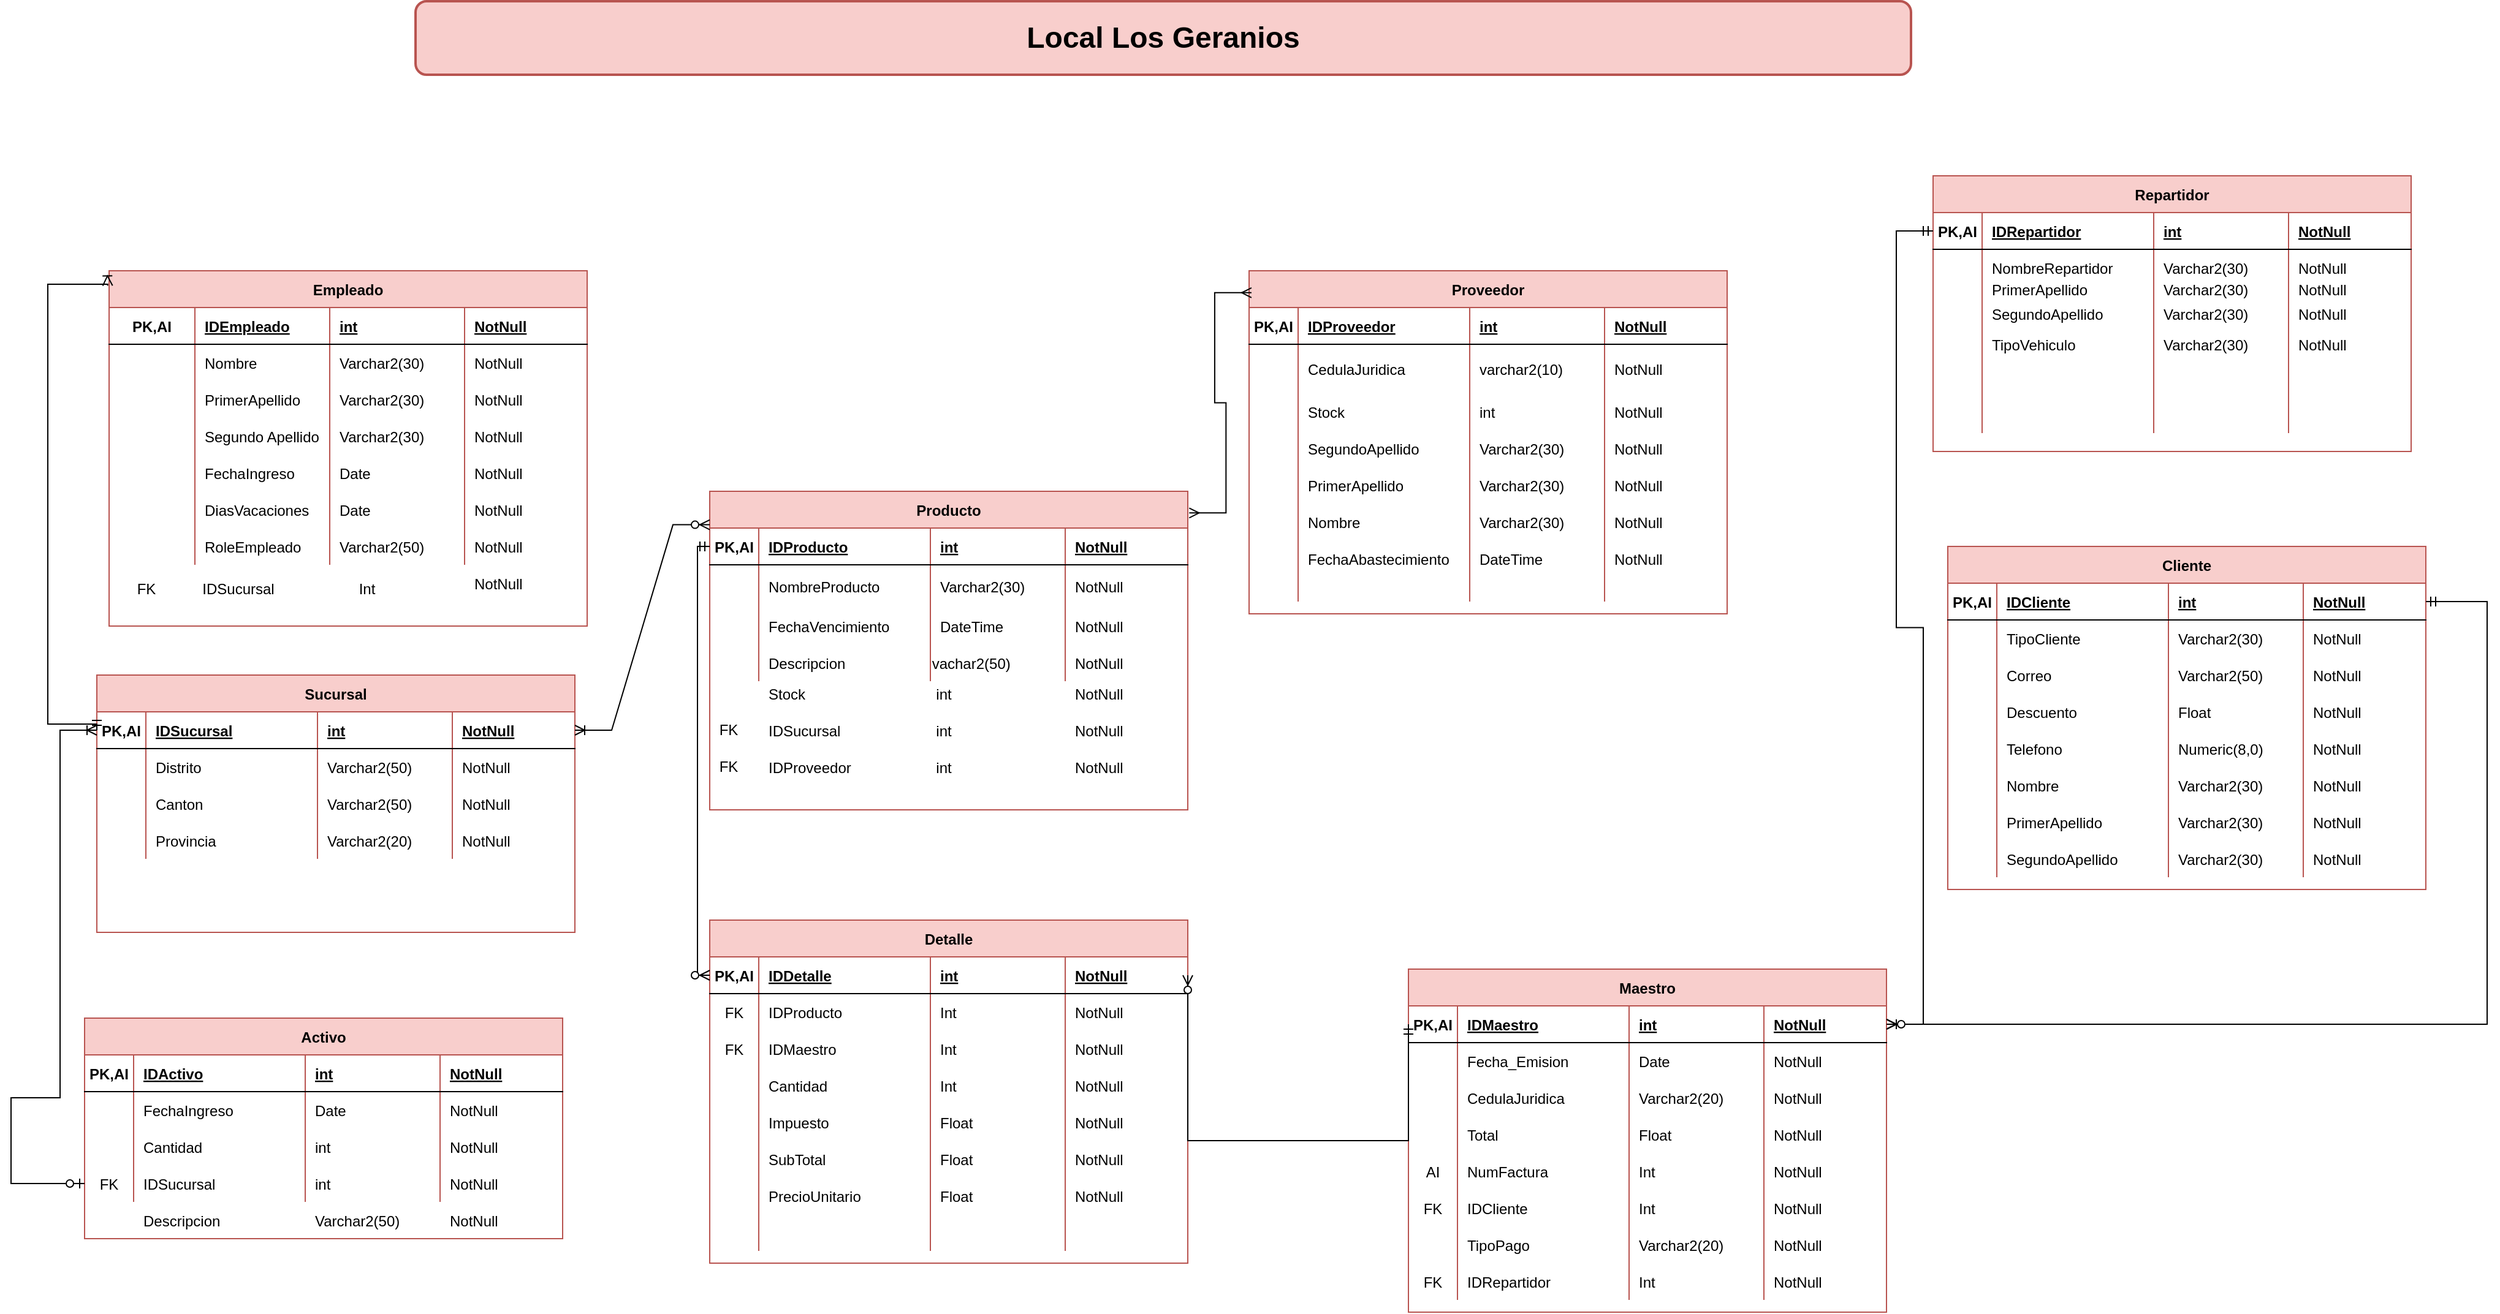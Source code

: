 <mxfile version="16.5.1" type="device"><diagram id="2zP1i5KvP4hII3-rpV0t" name="Page-1"><mxGraphModel dx="2374" dy="1236" grid="1" gridSize="10" guides="1" tooltips="1" connect="1" arrows="1" fold="1" page="1" pageScale="1" pageWidth="827" pageHeight="1169" math="0" shadow="0"><root><mxCell id="0"/><mxCell id="1" parent="0"/><mxCell id="vXjPImSmkOyRAVQT6me_-1" value="Empleado" style="shape=table;startSize=30;container=1;collapsible=1;childLayout=tableLayout;fixedRows=1;rowLines=0;fontStyle=1;align=center;resizeLast=1;fillColor=#f8cecc;strokeColor=#b85450;" parent="1" vertex="1"><mxGeometry x="190" y="1050" width="390" height="290" as="geometry"/></mxCell><mxCell id="vXjPImSmkOyRAVQT6me_-2" value="" style="shape=partialRectangle;collapsible=0;dropTarget=0;pointerEvents=0;fillColor=none;points=[[0,0.5],[1,0.5]];portConstraint=eastwest;top=0;left=0;right=0;bottom=1;" parent="vXjPImSmkOyRAVQT6me_-1" vertex="1"><mxGeometry y="30" width="390" height="30" as="geometry"/></mxCell><mxCell id="vXjPImSmkOyRAVQT6me_-3" value="PK,AI" style="shape=partialRectangle;overflow=hidden;connectable=0;fillColor=none;top=0;left=0;bottom=0;right=0;fontStyle=1;" parent="vXjPImSmkOyRAVQT6me_-2" vertex="1"><mxGeometry width="70" height="30" as="geometry"><mxRectangle width="70" height="30" as="alternateBounds"/></mxGeometry></mxCell><mxCell id="vXjPImSmkOyRAVQT6me_-4" value="IDEmpleado" style="shape=partialRectangle;overflow=hidden;connectable=0;fillColor=none;top=0;left=0;bottom=0;right=0;align=left;spacingLeft=6;fontStyle=5;" parent="vXjPImSmkOyRAVQT6me_-2" vertex="1"><mxGeometry x="70" width="110" height="30" as="geometry"><mxRectangle width="110" height="30" as="alternateBounds"/></mxGeometry></mxCell><mxCell id="vXjPImSmkOyRAVQT6me_-5" value="int" style="shape=partialRectangle;overflow=hidden;connectable=0;fillColor=none;top=0;left=0;bottom=0;right=0;align=left;spacingLeft=6;fontStyle=5;" parent="vXjPImSmkOyRAVQT6me_-2" vertex="1"><mxGeometry x="180" width="110" height="30" as="geometry"><mxRectangle width="110" height="30" as="alternateBounds"/></mxGeometry></mxCell><mxCell id="vXjPImSmkOyRAVQT6me_-6" value="NotNull" style="shape=partialRectangle;overflow=hidden;connectable=0;fillColor=none;top=0;left=0;bottom=0;right=0;align=left;spacingLeft=6;fontStyle=5;" parent="vXjPImSmkOyRAVQT6me_-2" vertex="1"><mxGeometry x="290" width="100" height="30" as="geometry"><mxRectangle width="100" height="30" as="alternateBounds"/></mxGeometry></mxCell><mxCell id="vXjPImSmkOyRAVQT6me_-7" value="" style="shape=partialRectangle;collapsible=0;dropTarget=0;pointerEvents=0;fillColor=none;points=[[0,0.5],[1,0.5]];portConstraint=eastwest;top=0;left=0;right=0;bottom=0;" parent="vXjPImSmkOyRAVQT6me_-1" vertex="1"><mxGeometry y="60" width="390" height="30" as="geometry"/></mxCell><mxCell id="vXjPImSmkOyRAVQT6me_-8" value="" style="shape=partialRectangle;overflow=hidden;connectable=0;fillColor=none;top=0;left=0;bottom=0;right=0;" parent="vXjPImSmkOyRAVQT6me_-7" vertex="1"><mxGeometry width="70" height="30" as="geometry"><mxRectangle width="70" height="30" as="alternateBounds"/></mxGeometry></mxCell><mxCell id="vXjPImSmkOyRAVQT6me_-9" value="Nombre" style="shape=partialRectangle;overflow=hidden;connectable=0;fillColor=none;top=0;left=0;bottom=0;right=0;align=left;spacingLeft=6;" parent="vXjPImSmkOyRAVQT6me_-7" vertex="1"><mxGeometry x="70" width="110" height="30" as="geometry"><mxRectangle width="110" height="30" as="alternateBounds"/></mxGeometry></mxCell><mxCell id="vXjPImSmkOyRAVQT6me_-10" value="Varchar2(30)" style="shape=partialRectangle;overflow=hidden;connectable=0;fillColor=none;top=0;left=0;bottom=0;right=0;align=left;spacingLeft=6;" parent="vXjPImSmkOyRAVQT6me_-7" vertex="1"><mxGeometry x="180" width="110" height="30" as="geometry"><mxRectangle width="110" height="30" as="alternateBounds"/></mxGeometry></mxCell><mxCell id="vXjPImSmkOyRAVQT6me_-11" value="NotNull" style="shape=partialRectangle;overflow=hidden;connectable=0;fillColor=none;top=0;left=0;bottom=0;right=0;align=left;spacingLeft=6;" parent="vXjPImSmkOyRAVQT6me_-7" vertex="1"><mxGeometry x="290" width="100" height="30" as="geometry"><mxRectangle width="100" height="30" as="alternateBounds"/></mxGeometry></mxCell><mxCell id="vXjPImSmkOyRAVQT6me_-12" style="shape=partialRectangle;collapsible=0;dropTarget=0;pointerEvents=0;fillColor=none;points=[[0,0.5],[1,0.5]];portConstraint=eastwest;top=0;left=0;right=0;bottom=0;" parent="vXjPImSmkOyRAVQT6me_-1" vertex="1"><mxGeometry y="90" width="390" height="30" as="geometry"/></mxCell><mxCell id="vXjPImSmkOyRAVQT6me_-13" style="shape=partialRectangle;overflow=hidden;connectable=0;fillColor=none;top=0;left=0;bottom=0;right=0;" parent="vXjPImSmkOyRAVQT6me_-12" vertex="1"><mxGeometry width="70" height="30" as="geometry"><mxRectangle width="70" height="30" as="alternateBounds"/></mxGeometry></mxCell><mxCell id="vXjPImSmkOyRAVQT6me_-14" value="PrimerApellido" style="shape=partialRectangle;overflow=hidden;connectable=0;fillColor=none;top=0;left=0;bottom=0;right=0;align=left;spacingLeft=6;" parent="vXjPImSmkOyRAVQT6me_-12" vertex="1"><mxGeometry x="70" width="110" height="30" as="geometry"><mxRectangle width="110" height="30" as="alternateBounds"/></mxGeometry></mxCell><mxCell id="vXjPImSmkOyRAVQT6me_-15" value="Varchar2(30)" style="shape=partialRectangle;overflow=hidden;connectable=0;fillColor=none;top=0;left=0;bottom=0;right=0;align=left;spacingLeft=6;" parent="vXjPImSmkOyRAVQT6me_-12" vertex="1"><mxGeometry x="180" width="110" height="30" as="geometry"><mxRectangle width="110" height="30" as="alternateBounds"/></mxGeometry></mxCell><mxCell id="vXjPImSmkOyRAVQT6me_-16" value="NotNull" style="shape=partialRectangle;overflow=hidden;connectable=0;fillColor=none;top=0;left=0;bottom=0;right=0;align=left;spacingLeft=6;" parent="vXjPImSmkOyRAVQT6me_-12" vertex="1"><mxGeometry x="290" width="100" height="30" as="geometry"><mxRectangle width="100" height="30" as="alternateBounds"/></mxGeometry></mxCell><mxCell id="vXjPImSmkOyRAVQT6me_-17" style="shape=partialRectangle;collapsible=0;dropTarget=0;pointerEvents=0;fillColor=none;points=[[0,0.5],[1,0.5]];portConstraint=eastwest;top=0;left=0;right=0;bottom=0;" parent="vXjPImSmkOyRAVQT6me_-1" vertex="1"><mxGeometry y="120" width="390" height="30" as="geometry"/></mxCell><mxCell id="vXjPImSmkOyRAVQT6me_-18" style="shape=partialRectangle;overflow=hidden;connectable=0;fillColor=none;top=0;left=0;bottom=0;right=0;" parent="vXjPImSmkOyRAVQT6me_-17" vertex="1"><mxGeometry width="70" height="30" as="geometry"><mxRectangle width="70" height="30" as="alternateBounds"/></mxGeometry></mxCell><mxCell id="vXjPImSmkOyRAVQT6me_-19" value="Segundo Apellido" style="shape=partialRectangle;overflow=hidden;connectable=0;fillColor=none;top=0;left=0;bottom=0;right=0;align=left;spacingLeft=6;" parent="vXjPImSmkOyRAVQT6me_-17" vertex="1"><mxGeometry x="70" width="110" height="30" as="geometry"><mxRectangle width="110" height="30" as="alternateBounds"/></mxGeometry></mxCell><mxCell id="vXjPImSmkOyRAVQT6me_-20" value="Varchar2(30)" style="shape=partialRectangle;overflow=hidden;connectable=0;fillColor=none;top=0;left=0;bottom=0;right=0;align=left;spacingLeft=6;" parent="vXjPImSmkOyRAVQT6me_-17" vertex="1"><mxGeometry x="180" width="110" height="30" as="geometry"><mxRectangle width="110" height="30" as="alternateBounds"/></mxGeometry></mxCell><mxCell id="vXjPImSmkOyRAVQT6me_-21" value="NotNull" style="shape=partialRectangle;overflow=hidden;connectable=0;fillColor=none;top=0;left=0;bottom=0;right=0;align=left;spacingLeft=6;" parent="vXjPImSmkOyRAVQT6me_-17" vertex="1"><mxGeometry x="290" width="100" height="30" as="geometry"><mxRectangle width="100" height="30" as="alternateBounds"/></mxGeometry></mxCell><mxCell id="vXjPImSmkOyRAVQT6me_-22" style="shape=partialRectangle;collapsible=0;dropTarget=0;pointerEvents=0;fillColor=none;points=[[0,0.5],[1,0.5]];portConstraint=eastwest;top=0;left=0;right=0;bottom=0;" parent="vXjPImSmkOyRAVQT6me_-1" vertex="1"><mxGeometry y="150" width="390" height="30" as="geometry"/></mxCell><mxCell id="vXjPImSmkOyRAVQT6me_-23" style="shape=partialRectangle;overflow=hidden;connectable=0;fillColor=none;top=0;left=0;bottom=0;right=0;" parent="vXjPImSmkOyRAVQT6me_-22" vertex="1"><mxGeometry width="70" height="30" as="geometry"><mxRectangle width="70" height="30" as="alternateBounds"/></mxGeometry></mxCell><mxCell id="vXjPImSmkOyRAVQT6me_-24" value="FechaIngreso" style="shape=partialRectangle;overflow=hidden;connectable=0;fillColor=none;top=0;left=0;bottom=0;right=0;align=left;spacingLeft=6;" parent="vXjPImSmkOyRAVQT6me_-22" vertex="1"><mxGeometry x="70" width="110" height="30" as="geometry"><mxRectangle width="110" height="30" as="alternateBounds"/></mxGeometry></mxCell><mxCell id="vXjPImSmkOyRAVQT6me_-25" value="Date" style="shape=partialRectangle;overflow=hidden;connectable=0;fillColor=none;top=0;left=0;bottom=0;right=0;align=left;spacingLeft=6;" parent="vXjPImSmkOyRAVQT6me_-22" vertex="1"><mxGeometry x="180" width="110" height="30" as="geometry"><mxRectangle width="110" height="30" as="alternateBounds"/></mxGeometry></mxCell><mxCell id="vXjPImSmkOyRAVQT6me_-26" value="NotNull" style="shape=partialRectangle;overflow=hidden;connectable=0;fillColor=none;top=0;left=0;bottom=0;right=0;align=left;spacingLeft=6;" parent="vXjPImSmkOyRAVQT6me_-22" vertex="1"><mxGeometry x="290" width="100" height="30" as="geometry"><mxRectangle width="100" height="30" as="alternateBounds"/></mxGeometry></mxCell><mxCell id="vXjPImSmkOyRAVQT6me_-27" style="shape=partialRectangle;collapsible=0;dropTarget=0;pointerEvents=0;fillColor=none;points=[[0,0.5],[1,0.5]];portConstraint=eastwest;top=0;left=0;right=0;bottom=0;" parent="vXjPImSmkOyRAVQT6me_-1" vertex="1"><mxGeometry y="180" width="390" height="30" as="geometry"/></mxCell><mxCell id="vXjPImSmkOyRAVQT6me_-28" style="shape=partialRectangle;overflow=hidden;connectable=0;fillColor=none;top=0;left=0;bottom=0;right=0;" parent="vXjPImSmkOyRAVQT6me_-27" vertex="1"><mxGeometry width="70" height="30" as="geometry"><mxRectangle width="70" height="30" as="alternateBounds"/></mxGeometry></mxCell><mxCell id="vXjPImSmkOyRAVQT6me_-29" value="DiasVacaciones" style="shape=partialRectangle;overflow=hidden;connectable=0;fillColor=none;top=0;left=0;bottom=0;right=0;align=left;spacingLeft=6;" parent="vXjPImSmkOyRAVQT6me_-27" vertex="1"><mxGeometry x="70" width="110" height="30" as="geometry"><mxRectangle width="110" height="30" as="alternateBounds"/></mxGeometry></mxCell><mxCell id="vXjPImSmkOyRAVQT6me_-30" value="Date" style="shape=partialRectangle;overflow=hidden;connectable=0;fillColor=none;top=0;left=0;bottom=0;right=0;align=left;spacingLeft=6;" parent="vXjPImSmkOyRAVQT6me_-27" vertex="1"><mxGeometry x="180" width="110" height="30" as="geometry"><mxRectangle width="110" height="30" as="alternateBounds"/></mxGeometry></mxCell><mxCell id="vXjPImSmkOyRAVQT6me_-31" value="NotNull" style="shape=partialRectangle;overflow=hidden;connectable=0;fillColor=none;top=0;left=0;bottom=0;right=0;align=left;spacingLeft=6;" parent="vXjPImSmkOyRAVQT6me_-27" vertex="1"><mxGeometry x="290" width="100" height="30" as="geometry"><mxRectangle width="100" height="30" as="alternateBounds"/></mxGeometry></mxCell><mxCell id="vXjPImSmkOyRAVQT6me_-32" style="shape=partialRectangle;collapsible=0;dropTarget=0;pointerEvents=0;fillColor=none;points=[[0,0.5],[1,0.5]];portConstraint=eastwest;top=0;left=0;right=0;bottom=0;" parent="vXjPImSmkOyRAVQT6me_-1" vertex="1"><mxGeometry y="210" width="390" height="30" as="geometry"/></mxCell><mxCell id="vXjPImSmkOyRAVQT6me_-33" style="shape=partialRectangle;overflow=hidden;connectable=0;fillColor=none;top=0;left=0;bottom=0;right=0;" parent="vXjPImSmkOyRAVQT6me_-32" vertex="1"><mxGeometry width="70" height="30" as="geometry"><mxRectangle width="70" height="30" as="alternateBounds"/></mxGeometry></mxCell><mxCell id="vXjPImSmkOyRAVQT6me_-34" value="RoleEmpleado" style="shape=partialRectangle;overflow=hidden;connectable=0;fillColor=none;top=0;left=0;bottom=0;right=0;align=left;spacingLeft=6;" parent="vXjPImSmkOyRAVQT6me_-32" vertex="1"><mxGeometry x="70" width="110" height="30" as="geometry"><mxRectangle width="110" height="30" as="alternateBounds"/></mxGeometry></mxCell><mxCell id="vXjPImSmkOyRAVQT6me_-35" value="Varchar2(50)" style="shape=partialRectangle;overflow=hidden;connectable=0;fillColor=none;top=0;left=0;bottom=0;right=0;align=left;spacingLeft=6;" parent="vXjPImSmkOyRAVQT6me_-32" vertex="1"><mxGeometry x="180" width="110" height="30" as="geometry"><mxRectangle width="110" height="30" as="alternateBounds"/></mxGeometry></mxCell><mxCell id="vXjPImSmkOyRAVQT6me_-36" value="NotNull" style="shape=partialRectangle;overflow=hidden;connectable=0;fillColor=none;top=0;left=0;bottom=0;right=0;align=left;spacingLeft=6;" parent="vXjPImSmkOyRAVQT6me_-32" vertex="1"><mxGeometry x="290" width="100" height="30" as="geometry"><mxRectangle width="100" height="30" as="alternateBounds"/></mxGeometry></mxCell><mxCell id="vXjPImSmkOyRAVQT6me_-37" value="&lt;b&gt;&lt;font style=&quot;font-size: 24px&quot;&gt;Local Los Geranios&lt;/font&gt;&lt;/b&gt;" style="rounded=1;whiteSpace=wrap;html=1;strokeWidth=2;fillColor=#f8cecc;strokeColor=#b85450;" parent="1" vertex="1"><mxGeometry x="440" y="830" width="1220" height="60" as="geometry"/></mxCell><mxCell id="vXjPImSmkOyRAVQT6me_-38" value="Sucursal" style="shape=table;startSize=30;container=1;collapsible=1;childLayout=tableLayout;fixedRows=1;rowLines=0;fontStyle=1;align=center;resizeLast=1;fillColor=#f8cecc;strokeColor=#b85450;" parent="1" vertex="1"><mxGeometry x="180" y="1380" width="390" height="210" as="geometry"/></mxCell><mxCell id="vXjPImSmkOyRAVQT6me_-39" value="" style="shape=partialRectangle;collapsible=0;dropTarget=0;pointerEvents=0;fillColor=none;points=[[0,0.5],[1,0.5]];portConstraint=eastwest;top=0;left=0;right=0;bottom=1;" parent="vXjPImSmkOyRAVQT6me_-38" vertex="1"><mxGeometry y="30" width="390" height="30" as="geometry"/></mxCell><mxCell id="vXjPImSmkOyRAVQT6me_-40" value="PK,AI" style="shape=partialRectangle;overflow=hidden;connectable=0;fillColor=none;top=0;left=0;bottom=0;right=0;fontStyle=1;" parent="vXjPImSmkOyRAVQT6me_-39" vertex="1"><mxGeometry width="40" height="30" as="geometry"><mxRectangle width="40" height="30" as="alternateBounds"/></mxGeometry></mxCell><mxCell id="vXjPImSmkOyRAVQT6me_-41" value="IDSucursal" style="shape=partialRectangle;overflow=hidden;connectable=0;fillColor=none;top=0;left=0;bottom=0;right=0;align=left;spacingLeft=6;fontStyle=5;" parent="vXjPImSmkOyRAVQT6me_-39" vertex="1"><mxGeometry x="40" width="140" height="30" as="geometry"><mxRectangle width="140" height="30" as="alternateBounds"/></mxGeometry></mxCell><mxCell id="vXjPImSmkOyRAVQT6me_-42" value="int" style="shape=partialRectangle;overflow=hidden;connectable=0;fillColor=none;top=0;left=0;bottom=0;right=0;align=left;spacingLeft=6;fontStyle=5;" parent="vXjPImSmkOyRAVQT6me_-39" vertex="1"><mxGeometry x="180" width="110" height="30" as="geometry"><mxRectangle width="110" height="30" as="alternateBounds"/></mxGeometry></mxCell><mxCell id="vXjPImSmkOyRAVQT6me_-43" value="NotNull" style="shape=partialRectangle;overflow=hidden;connectable=0;fillColor=none;top=0;left=0;bottom=0;right=0;align=left;spacingLeft=6;fontStyle=5;" parent="vXjPImSmkOyRAVQT6me_-39" vertex="1"><mxGeometry x="290" width="100" height="30" as="geometry"><mxRectangle width="100" height="30" as="alternateBounds"/></mxGeometry></mxCell><mxCell id="vXjPImSmkOyRAVQT6me_-44" value="" style="shape=partialRectangle;collapsible=0;dropTarget=0;pointerEvents=0;fillColor=none;points=[[0,0.5],[1,0.5]];portConstraint=eastwest;top=0;left=0;right=0;bottom=0;" parent="vXjPImSmkOyRAVQT6me_-38" vertex="1"><mxGeometry y="60" width="390" height="30" as="geometry"/></mxCell><mxCell id="vXjPImSmkOyRAVQT6me_-45" value="" style="shape=partialRectangle;overflow=hidden;connectable=0;fillColor=none;top=0;left=0;bottom=0;right=0;" parent="vXjPImSmkOyRAVQT6me_-44" vertex="1"><mxGeometry width="40" height="30" as="geometry"><mxRectangle width="40" height="30" as="alternateBounds"/></mxGeometry></mxCell><mxCell id="vXjPImSmkOyRAVQT6me_-46" value="Distrito" style="shape=partialRectangle;overflow=hidden;connectable=0;fillColor=none;top=0;left=0;bottom=0;right=0;align=left;spacingLeft=6;" parent="vXjPImSmkOyRAVQT6me_-44" vertex="1"><mxGeometry x="40" width="140" height="30" as="geometry"><mxRectangle width="140" height="30" as="alternateBounds"/></mxGeometry></mxCell><mxCell id="vXjPImSmkOyRAVQT6me_-47" value="Varchar2(50)" style="shape=partialRectangle;overflow=hidden;connectable=0;fillColor=none;top=0;left=0;bottom=0;right=0;align=left;spacingLeft=6;" parent="vXjPImSmkOyRAVQT6me_-44" vertex="1"><mxGeometry x="180" width="110" height="30" as="geometry"><mxRectangle width="110" height="30" as="alternateBounds"/></mxGeometry></mxCell><mxCell id="vXjPImSmkOyRAVQT6me_-48" value="NotNull" style="shape=partialRectangle;overflow=hidden;connectable=0;fillColor=none;top=0;left=0;bottom=0;right=0;align=left;spacingLeft=6;" parent="vXjPImSmkOyRAVQT6me_-44" vertex="1"><mxGeometry x="290" width="100" height="30" as="geometry"><mxRectangle width="100" height="30" as="alternateBounds"/></mxGeometry></mxCell><mxCell id="vXjPImSmkOyRAVQT6me_-49" style="shape=partialRectangle;collapsible=0;dropTarget=0;pointerEvents=0;fillColor=none;points=[[0,0.5],[1,0.5]];portConstraint=eastwest;top=0;left=0;right=0;bottom=0;" parent="vXjPImSmkOyRAVQT6me_-38" vertex="1"><mxGeometry y="90" width="390" height="30" as="geometry"/></mxCell><mxCell id="vXjPImSmkOyRAVQT6me_-50" style="shape=partialRectangle;overflow=hidden;connectable=0;fillColor=none;top=0;left=0;bottom=0;right=0;" parent="vXjPImSmkOyRAVQT6me_-49" vertex="1"><mxGeometry width="40" height="30" as="geometry"><mxRectangle width="40" height="30" as="alternateBounds"/></mxGeometry></mxCell><mxCell id="vXjPImSmkOyRAVQT6me_-51" value="Canton" style="shape=partialRectangle;overflow=hidden;connectable=0;fillColor=none;top=0;left=0;bottom=0;right=0;align=left;spacingLeft=6;" parent="vXjPImSmkOyRAVQT6me_-49" vertex="1"><mxGeometry x="40" width="140" height="30" as="geometry"><mxRectangle width="140" height="30" as="alternateBounds"/></mxGeometry></mxCell><mxCell id="vXjPImSmkOyRAVQT6me_-52" value="Varchar2(50)" style="shape=partialRectangle;overflow=hidden;connectable=0;fillColor=none;top=0;left=0;bottom=0;right=0;align=left;spacingLeft=6;" parent="vXjPImSmkOyRAVQT6me_-49" vertex="1"><mxGeometry x="180" width="110" height="30" as="geometry"><mxRectangle width="110" height="30" as="alternateBounds"/></mxGeometry></mxCell><mxCell id="vXjPImSmkOyRAVQT6me_-53" value="NotNull" style="shape=partialRectangle;overflow=hidden;connectable=0;fillColor=none;top=0;left=0;bottom=0;right=0;align=left;spacingLeft=6;" parent="vXjPImSmkOyRAVQT6me_-49" vertex="1"><mxGeometry x="290" width="100" height="30" as="geometry"><mxRectangle width="100" height="30" as="alternateBounds"/></mxGeometry></mxCell><mxCell id="vXjPImSmkOyRAVQT6me_-54" style="shape=partialRectangle;collapsible=0;dropTarget=0;pointerEvents=0;fillColor=none;points=[[0,0.5],[1,0.5]];portConstraint=eastwest;top=0;left=0;right=0;bottom=0;" parent="vXjPImSmkOyRAVQT6me_-38" vertex="1"><mxGeometry y="120" width="390" height="30" as="geometry"/></mxCell><mxCell id="vXjPImSmkOyRAVQT6me_-55" style="shape=partialRectangle;overflow=hidden;connectable=0;fillColor=none;top=0;left=0;bottom=0;right=0;" parent="vXjPImSmkOyRAVQT6me_-54" vertex="1"><mxGeometry width="40" height="30" as="geometry"><mxRectangle width="40" height="30" as="alternateBounds"/></mxGeometry></mxCell><mxCell id="vXjPImSmkOyRAVQT6me_-56" value="Provincia" style="shape=partialRectangle;overflow=hidden;connectable=0;fillColor=none;top=0;left=0;bottom=0;right=0;align=left;spacingLeft=6;" parent="vXjPImSmkOyRAVQT6me_-54" vertex="1"><mxGeometry x="40" width="140" height="30" as="geometry"><mxRectangle width="140" height="30" as="alternateBounds"/></mxGeometry></mxCell><mxCell id="vXjPImSmkOyRAVQT6me_-57" value="Varchar2(20)" style="shape=partialRectangle;overflow=hidden;connectable=0;fillColor=none;top=0;left=0;bottom=0;right=0;align=left;spacingLeft=6;" parent="vXjPImSmkOyRAVQT6me_-54" vertex="1"><mxGeometry x="180" width="110" height="30" as="geometry"><mxRectangle width="110" height="30" as="alternateBounds"/></mxGeometry></mxCell><mxCell id="vXjPImSmkOyRAVQT6me_-58" value="NotNull" style="shape=partialRectangle;overflow=hidden;connectable=0;fillColor=none;top=0;left=0;bottom=0;right=0;align=left;spacingLeft=6;" parent="vXjPImSmkOyRAVQT6me_-54" vertex="1"><mxGeometry x="290" width="100" height="30" as="geometry"><mxRectangle width="100" height="30" as="alternateBounds"/></mxGeometry></mxCell><mxCell id="vXjPImSmkOyRAVQT6me_-59" value="Activo" style="shape=table;startSize=30;container=1;collapsible=1;childLayout=tableLayout;fixedRows=1;rowLines=0;fontStyle=1;align=center;resizeLast=1;fillColor=#f8cecc;strokeColor=#b85450;" parent="1" vertex="1"><mxGeometry x="170" y="1660" width="390" height="180" as="geometry"/></mxCell><mxCell id="vXjPImSmkOyRAVQT6me_-60" value="" style="shape=partialRectangle;collapsible=0;dropTarget=0;pointerEvents=0;fillColor=none;points=[[0,0.5],[1,0.5]];portConstraint=eastwest;top=0;left=0;right=0;bottom=1;" parent="vXjPImSmkOyRAVQT6me_-59" vertex="1"><mxGeometry y="30" width="390" height="30" as="geometry"/></mxCell><mxCell id="vXjPImSmkOyRAVQT6me_-61" value="PK,AI" style="shape=partialRectangle;overflow=hidden;connectable=0;fillColor=none;top=0;left=0;bottom=0;right=0;fontStyle=1;" parent="vXjPImSmkOyRAVQT6me_-60" vertex="1"><mxGeometry width="40" height="30" as="geometry"><mxRectangle width="40" height="30" as="alternateBounds"/></mxGeometry></mxCell><mxCell id="vXjPImSmkOyRAVQT6me_-62" value="IDActivo" style="shape=partialRectangle;overflow=hidden;connectable=0;fillColor=none;top=0;left=0;bottom=0;right=0;align=left;spacingLeft=6;fontStyle=5;" parent="vXjPImSmkOyRAVQT6me_-60" vertex="1"><mxGeometry x="40" width="140" height="30" as="geometry"><mxRectangle width="140" height="30" as="alternateBounds"/></mxGeometry></mxCell><mxCell id="vXjPImSmkOyRAVQT6me_-63" value="int" style="shape=partialRectangle;overflow=hidden;connectable=0;fillColor=none;top=0;left=0;bottom=0;right=0;align=left;spacingLeft=6;fontStyle=5;" parent="vXjPImSmkOyRAVQT6me_-60" vertex="1"><mxGeometry x="180" width="110" height="30" as="geometry"><mxRectangle width="110" height="30" as="alternateBounds"/></mxGeometry></mxCell><mxCell id="vXjPImSmkOyRAVQT6me_-64" value="NotNull" style="shape=partialRectangle;overflow=hidden;connectable=0;fillColor=none;top=0;left=0;bottom=0;right=0;align=left;spacingLeft=6;fontStyle=5;" parent="vXjPImSmkOyRAVQT6me_-60" vertex="1"><mxGeometry x="290" width="100" height="30" as="geometry"><mxRectangle width="100" height="30" as="alternateBounds"/></mxGeometry></mxCell><mxCell id="vXjPImSmkOyRAVQT6me_-65" value="" style="shape=partialRectangle;collapsible=0;dropTarget=0;pointerEvents=0;fillColor=none;points=[[0,0.5],[1,0.5]];portConstraint=eastwest;top=0;left=0;right=0;bottom=0;" parent="vXjPImSmkOyRAVQT6me_-59" vertex="1"><mxGeometry y="60" width="390" height="30" as="geometry"/></mxCell><mxCell id="vXjPImSmkOyRAVQT6me_-66" value="" style="shape=partialRectangle;overflow=hidden;connectable=0;fillColor=none;top=0;left=0;bottom=0;right=0;" parent="vXjPImSmkOyRAVQT6me_-65" vertex="1"><mxGeometry width="40" height="30" as="geometry"><mxRectangle width="40" height="30" as="alternateBounds"/></mxGeometry></mxCell><mxCell id="vXjPImSmkOyRAVQT6me_-67" value="FechaIngreso" style="shape=partialRectangle;overflow=hidden;connectable=0;fillColor=none;top=0;left=0;bottom=0;right=0;align=left;spacingLeft=6;" parent="vXjPImSmkOyRAVQT6me_-65" vertex="1"><mxGeometry x="40" width="140" height="30" as="geometry"><mxRectangle width="140" height="30" as="alternateBounds"/></mxGeometry></mxCell><mxCell id="vXjPImSmkOyRAVQT6me_-68" value="Date" style="shape=partialRectangle;overflow=hidden;connectable=0;fillColor=none;top=0;left=0;bottom=0;right=0;align=left;spacingLeft=6;" parent="vXjPImSmkOyRAVQT6me_-65" vertex="1"><mxGeometry x="180" width="110" height="30" as="geometry"><mxRectangle width="110" height="30" as="alternateBounds"/></mxGeometry></mxCell><mxCell id="vXjPImSmkOyRAVQT6me_-69" value="NotNull" style="shape=partialRectangle;overflow=hidden;connectable=0;fillColor=none;top=0;left=0;bottom=0;right=0;align=left;spacingLeft=6;" parent="vXjPImSmkOyRAVQT6me_-65" vertex="1"><mxGeometry x="290" width="100" height="30" as="geometry"><mxRectangle width="100" height="30" as="alternateBounds"/></mxGeometry></mxCell><mxCell id="vXjPImSmkOyRAVQT6me_-70" style="shape=partialRectangle;collapsible=0;dropTarget=0;pointerEvents=0;fillColor=none;points=[[0,0.5],[1,0.5]];portConstraint=eastwest;top=0;left=0;right=0;bottom=0;" parent="vXjPImSmkOyRAVQT6me_-59" vertex="1"><mxGeometry y="90" width="390" height="30" as="geometry"/></mxCell><mxCell id="vXjPImSmkOyRAVQT6me_-71" style="shape=partialRectangle;overflow=hidden;connectable=0;fillColor=none;top=0;left=0;bottom=0;right=0;" parent="vXjPImSmkOyRAVQT6me_-70" vertex="1"><mxGeometry width="40" height="30" as="geometry"><mxRectangle width="40" height="30" as="alternateBounds"/></mxGeometry></mxCell><mxCell id="vXjPImSmkOyRAVQT6me_-72" value="Cantidad" style="shape=partialRectangle;overflow=hidden;connectable=0;fillColor=none;top=0;left=0;bottom=0;right=0;align=left;spacingLeft=6;" parent="vXjPImSmkOyRAVQT6me_-70" vertex="1"><mxGeometry x="40" width="140" height="30" as="geometry"><mxRectangle width="140" height="30" as="alternateBounds"/></mxGeometry></mxCell><mxCell id="vXjPImSmkOyRAVQT6me_-73" value="int" style="shape=partialRectangle;overflow=hidden;connectable=0;fillColor=none;top=0;left=0;bottom=0;right=0;align=left;spacingLeft=6;" parent="vXjPImSmkOyRAVQT6me_-70" vertex="1"><mxGeometry x="180" width="110" height="30" as="geometry"><mxRectangle width="110" height="30" as="alternateBounds"/></mxGeometry></mxCell><mxCell id="vXjPImSmkOyRAVQT6me_-74" value="NotNull" style="shape=partialRectangle;overflow=hidden;connectable=0;fillColor=none;top=0;left=0;bottom=0;right=0;align=left;spacingLeft=6;" parent="vXjPImSmkOyRAVQT6me_-70" vertex="1"><mxGeometry x="290" width="100" height="30" as="geometry"><mxRectangle width="100" height="30" as="alternateBounds"/></mxGeometry></mxCell><mxCell id="vXjPImSmkOyRAVQT6me_-75" style="shape=partialRectangle;collapsible=0;dropTarget=0;pointerEvents=0;fillColor=none;points=[[0,0.5],[1,0.5]];portConstraint=eastwest;top=0;left=0;right=0;bottom=0;" parent="vXjPImSmkOyRAVQT6me_-59" vertex="1"><mxGeometry y="120" width="390" height="30" as="geometry"/></mxCell><mxCell id="vXjPImSmkOyRAVQT6me_-76" value="FK" style="shape=partialRectangle;overflow=hidden;connectable=0;fillColor=none;top=0;left=0;bottom=0;right=0;" parent="vXjPImSmkOyRAVQT6me_-75" vertex="1"><mxGeometry width="40" height="30" as="geometry"><mxRectangle width="40" height="30" as="alternateBounds"/></mxGeometry></mxCell><mxCell id="vXjPImSmkOyRAVQT6me_-77" value="IDSucursal" style="shape=partialRectangle;overflow=hidden;connectable=0;fillColor=none;top=0;left=0;bottom=0;right=0;align=left;spacingLeft=6;" parent="vXjPImSmkOyRAVQT6me_-75" vertex="1"><mxGeometry x="40" width="140" height="30" as="geometry"><mxRectangle width="140" height="30" as="alternateBounds"/></mxGeometry></mxCell><mxCell id="vXjPImSmkOyRAVQT6me_-78" value="int" style="shape=partialRectangle;overflow=hidden;connectable=0;fillColor=none;top=0;left=0;bottom=0;right=0;align=left;spacingLeft=6;" parent="vXjPImSmkOyRAVQT6me_-75" vertex="1"><mxGeometry x="180" width="110" height="30" as="geometry"><mxRectangle width="110" height="30" as="alternateBounds"/></mxGeometry></mxCell><mxCell id="vXjPImSmkOyRAVQT6me_-79" value="NotNull" style="shape=partialRectangle;overflow=hidden;connectable=0;fillColor=none;top=0;left=0;bottom=0;right=0;align=left;spacingLeft=6;" parent="vXjPImSmkOyRAVQT6me_-75" vertex="1"><mxGeometry x="290" width="100" height="30" as="geometry"><mxRectangle width="100" height="30" as="alternateBounds"/></mxGeometry></mxCell><mxCell id="vXjPImSmkOyRAVQT6me_-80" value="" style="edgeStyle=orthogonalEdgeStyle;fontSize=12;html=1;endArrow=ERoneToMany;startArrow=ERmandOne;rounded=0;entryX=-0.003;entryY=0.042;entryDx=0;entryDy=0;entryPerimeter=0;exitX=0;exitY=0.5;exitDx=0;exitDy=0;" parent="1" source="vXjPImSmkOyRAVQT6me_-39" target="vXjPImSmkOyRAVQT6me_-1" edge="1"><mxGeometry width="100" height="100" relative="1" as="geometry"><mxPoint x="181" y="1396" as="sourcePoint"/><mxPoint x="210" y="900" as="targetPoint"/><Array as="points"><mxPoint x="180" y="1420"/><mxPoint x="140" y="1420"/><mxPoint x="140" y="1061"/></Array></mxGeometry></mxCell><mxCell id="vXjPImSmkOyRAVQT6me_-81" value="" style="edgeStyle=orthogonalEdgeStyle;fontSize=12;html=1;endArrow=ERoneToMany;startArrow=ERzeroToOne;rounded=0;entryX=0;entryY=0.5;entryDx=0;entryDy=0;exitX=0;exitY=0.5;exitDx=0;exitDy=0;" parent="1" source="vXjPImSmkOyRAVQT6me_-75" target="vXjPImSmkOyRAVQT6me_-39" edge="1"><mxGeometry width="100" height="100" relative="1" as="geometry"><mxPoint x="310" y="1630" as="sourcePoint"/><mxPoint x="410" y="1530" as="targetPoint"/><Array as="points"><mxPoint x="110" y="1795"/><mxPoint x="110" y="1725"/><mxPoint x="150" y="1725"/><mxPoint x="150" y="1425"/></Array></mxGeometry></mxCell><mxCell id="vXjPImSmkOyRAVQT6me_-82" value="Producto" style="shape=table;startSize=30;container=1;collapsible=1;childLayout=tableLayout;fixedRows=1;rowLines=0;fontStyle=1;align=center;resizeLast=1;fillColor=#f8cecc;strokeColor=#b85450;" parent="1" vertex="1"><mxGeometry x="680" y="1230" width="390" height="260" as="geometry"/></mxCell><mxCell id="vXjPImSmkOyRAVQT6me_-83" value="" style="shape=partialRectangle;collapsible=0;dropTarget=0;pointerEvents=0;fillColor=none;points=[[0,0.5],[1,0.5]];portConstraint=eastwest;top=0;left=0;right=0;bottom=1;" parent="vXjPImSmkOyRAVQT6me_-82" vertex="1"><mxGeometry y="30" width="390" height="30" as="geometry"/></mxCell><mxCell id="vXjPImSmkOyRAVQT6me_-84" value="PK,AI" style="shape=partialRectangle;overflow=hidden;connectable=0;fillColor=none;top=0;left=0;bottom=0;right=0;fontStyle=1;" parent="vXjPImSmkOyRAVQT6me_-83" vertex="1"><mxGeometry width="40" height="30" as="geometry"><mxRectangle width="40" height="30" as="alternateBounds"/></mxGeometry></mxCell><mxCell id="vXjPImSmkOyRAVQT6me_-85" value="IDProducto" style="shape=partialRectangle;overflow=hidden;connectable=0;fillColor=none;top=0;left=0;bottom=0;right=0;align=left;spacingLeft=6;fontStyle=5;" parent="vXjPImSmkOyRAVQT6me_-83" vertex="1"><mxGeometry x="40" width="140" height="30" as="geometry"><mxRectangle width="140" height="30" as="alternateBounds"/></mxGeometry></mxCell><mxCell id="vXjPImSmkOyRAVQT6me_-86" value="int" style="shape=partialRectangle;overflow=hidden;connectable=0;fillColor=none;top=0;left=0;bottom=0;right=0;align=left;spacingLeft=6;fontStyle=5;" parent="vXjPImSmkOyRAVQT6me_-83" vertex="1"><mxGeometry x="180" width="110" height="30" as="geometry"><mxRectangle width="110" height="30" as="alternateBounds"/></mxGeometry></mxCell><mxCell id="vXjPImSmkOyRAVQT6me_-87" value="NotNull" style="shape=partialRectangle;overflow=hidden;connectable=0;fillColor=none;top=0;left=0;bottom=0;right=0;align=left;spacingLeft=6;fontStyle=5;" parent="vXjPImSmkOyRAVQT6me_-83" vertex="1"><mxGeometry x="290" width="100" height="30" as="geometry"><mxRectangle width="100" height="30" as="alternateBounds"/></mxGeometry></mxCell><mxCell id="vXjPImSmkOyRAVQT6me_-88" value="" style="shape=partialRectangle;collapsible=0;dropTarget=0;pointerEvents=0;fillColor=none;points=[[0,0.5],[1,0.5]];portConstraint=eastwest;top=0;left=0;right=0;bottom=0;" parent="vXjPImSmkOyRAVQT6me_-82" vertex="1"><mxGeometry y="60" width="390" height="35" as="geometry"/></mxCell><mxCell id="vXjPImSmkOyRAVQT6me_-89" value="" style="shape=partialRectangle;overflow=hidden;connectable=0;fillColor=none;top=0;left=0;bottom=0;right=0;" parent="vXjPImSmkOyRAVQT6me_-88" vertex="1"><mxGeometry width="40" height="35" as="geometry"><mxRectangle width="40" height="35" as="alternateBounds"/></mxGeometry></mxCell><mxCell id="vXjPImSmkOyRAVQT6me_-90" value="NombreProducto" style="shape=partialRectangle;overflow=hidden;connectable=0;fillColor=none;top=0;left=0;bottom=0;right=0;align=left;spacingLeft=6;" parent="vXjPImSmkOyRAVQT6me_-88" vertex="1"><mxGeometry x="40" width="140" height="35" as="geometry"><mxRectangle width="140" height="35" as="alternateBounds"/></mxGeometry></mxCell><mxCell id="vXjPImSmkOyRAVQT6me_-91" value="Varchar2(30)" style="shape=partialRectangle;overflow=hidden;connectable=0;fillColor=none;top=0;left=0;bottom=0;right=0;align=left;spacingLeft=6;" parent="vXjPImSmkOyRAVQT6me_-88" vertex="1"><mxGeometry x="180" width="110" height="35" as="geometry"><mxRectangle width="110" height="35" as="alternateBounds"/></mxGeometry></mxCell><mxCell id="vXjPImSmkOyRAVQT6me_-92" value="NotNull" style="shape=partialRectangle;overflow=hidden;connectable=0;fillColor=none;top=0;left=0;bottom=0;right=0;align=left;spacingLeft=6;" parent="vXjPImSmkOyRAVQT6me_-88" vertex="1"><mxGeometry x="290" width="100" height="35" as="geometry"><mxRectangle width="100" height="35" as="alternateBounds"/></mxGeometry></mxCell><mxCell id="vXjPImSmkOyRAVQT6me_-103" style="shape=partialRectangle;collapsible=0;dropTarget=0;pointerEvents=0;fillColor=none;points=[[0,0.5],[1,0.5]];portConstraint=eastwest;top=0;left=0;right=0;bottom=0;" parent="vXjPImSmkOyRAVQT6me_-82" vertex="1"><mxGeometry y="95" width="390" height="30" as="geometry"/></mxCell><mxCell id="vXjPImSmkOyRAVQT6me_-104" style="shape=partialRectangle;overflow=hidden;connectable=0;fillColor=none;top=0;left=0;bottom=0;right=0;" parent="vXjPImSmkOyRAVQT6me_-103" vertex="1"><mxGeometry width="40" height="30" as="geometry"><mxRectangle width="40" height="30" as="alternateBounds"/></mxGeometry></mxCell><mxCell id="vXjPImSmkOyRAVQT6me_-105" value="FechaVencimiento" style="shape=partialRectangle;overflow=hidden;connectable=0;fillColor=none;top=0;left=0;bottom=0;right=0;align=left;spacingLeft=6;" parent="vXjPImSmkOyRAVQT6me_-103" vertex="1"><mxGeometry x="40" width="140" height="30" as="geometry"><mxRectangle width="140" height="30" as="alternateBounds"/></mxGeometry></mxCell><mxCell id="vXjPImSmkOyRAVQT6me_-106" value="DateTime" style="shape=partialRectangle;overflow=hidden;connectable=0;fillColor=none;top=0;left=0;bottom=0;right=0;align=left;spacingLeft=6;" parent="vXjPImSmkOyRAVQT6me_-103" vertex="1"><mxGeometry x="180" width="110" height="30" as="geometry"><mxRectangle width="110" height="30" as="alternateBounds"/></mxGeometry></mxCell><mxCell id="vXjPImSmkOyRAVQT6me_-107" value="NotNull" style="shape=partialRectangle;overflow=hidden;connectable=0;fillColor=none;top=0;left=0;bottom=0;right=0;align=left;spacingLeft=6;" parent="vXjPImSmkOyRAVQT6me_-103" vertex="1"><mxGeometry x="290" width="100" height="30" as="geometry"><mxRectangle width="100" height="30" as="alternateBounds"/></mxGeometry></mxCell><mxCell id="vXjPImSmkOyRAVQT6me_-93" style="shape=partialRectangle;collapsible=0;dropTarget=0;pointerEvents=0;fillColor=none;points=[[0,0.5],[1,0.5]];portConstraint=eastwest;top=0;left=0;right=0;bottom=0;" parent="vXjPImSmkOyRAVQT6me_-82" vertex="1"><mxGeometry y="125" width="390" height="30" as="geometry"/></mxCell><mxCell id="vXjPImSmkOyRAVQT6me_-94" value="" style="shape=partialRectangle;overflow=hidden;connectable=0;fillColor=none;top=0;left=0;bottom=0;right=0;" parent="vXjPImSmkOyRAVQT6me_-93" vertex="1"><mxGeometry width="40" height="30" as="geometry"><mxRectangle width="40" height="30" as="alternateBounds"/></mxGeometry></mxCell><mxCell id="vXjPImSmkOyRAVQT6me_-95" value="" style="shape=partialRectangle;overflow=hidden;connectable=0;fillColor=none;top=0;left=0;bottom=0;right=0;align=left;spacingLeft=6;" parent="vXjPImSmkOyRAVQT6me_-93" vertex="1"><mxGeometry x="40" width="140" height="30" as="geometry"><mxRectangle width="140" height="30" as="alternateBounds"/></mxGeometry></mxCell><mxCell id="vXjPImSmkOyRAVQT6me_-96" value="" style="shape=partialRectangle;overflow=hidden;connectable=0;fillColor=none;top=0;left=0;bottom=0;right=0;align=left;spacingLeft=6;" parent="vXjPImSmkOyRAVQT6me_-93" vertex="1"><mxGeometry x="180" width="110" height="30" as="geometry"><mxRectangle width="110" height="30" as="alternateBounds"/></mxGeometry></mxCell><mxCell id="vXjPImSmkOyRAVQT6me_-97" value="" style="shape=partialRectangle;overflow=hidden;connectable=0;fillColor=none;top=0;left=0;bottom=0;right=0;align=left;spacingLeft=6;" parent="vXjPImSmkOyRAVQT6me_-93" vertex="1"><mxGeometry x="290" width="100" height="30" as="geometry"><mxRectangle width="100" height="30" as="alternateBounds"/></mxGeometry></mxCell><mxCell id="vXjPImSmkOyRAVQT6me_-124" value="" style="edgeStyle=entityRelationEdgeStyle;fontSize=12;html=1;endArrow=ERoneToMany;startArrow=ERzeroToMany;rounded=0;exitX=0;exitY=0.105;exitDx=0;exitDy=0;exitPerimeter=0;entryX=1;entryY=0.5;entryDx=0;entryDy=0;" parent="1" source="vXjPImSmkOyRAVQT6me_-82" target="vXjPImSmkOyRAVQT6me_-39" edge="1"><mxGeometry width="100" height="100" relative="1" as="geometry"><mxPoint x="-240" y="1830" as="sourcePoint"/><mxPoint x="610" y="1420" as="targetPoint"/></mxGeometry></mxCell><mxCell id="vXjPImSmkOyRAVQT6me_-138" value="Proveedor" style="shape=table;startSize=30;container=1;collapsible=1;childLayout=tableLayout;fixedRows=1;rowLines=0;fontStyle=1;align=center;resizeLast=1;fillColor=#f8cecc;strokeColor=#b85450;" parent="1" vertex="1"><mxGeometry x="1120" y="1050" width="390" height="280" as="geometry"/></mxCell><mxCell id="vXjPImSmkOyRAVQT6me_-139" value="" style="shape=partialRectangle;collapsible=0;dropTarget=0;pointerEvents=0;fillColor=none;points=[[0,0.5],[1,0.5]];portConstraint=eastwest;top=0;left=0;right=0;bottom=1;" parent="vXjPImSmkOyRAVQT6me_-138" vertex="1"><mxGeometry y="30" width="390" height="30" as="geometry"/></mxCell><mxCell id="vXjPImSmkOyRAVQT6me_-140" value="PK,AI" style="shape=partialRectangle;overflow=hidden;connectable=0;fillColor=none;top=0;left=0;bottom=0;right=0;fontStyle=1;" parent="vXjPImSmkOyRAVQT6me_-139" vertex="1"><mxGeometry width="40" height="30" as="geometry"><mxRectangle width="40" height="30" as="alternateBounds"/></mxGeometry></mxCell><mxCell id="vXjPImSmkOyRAVQT6me_-141" value="IDProveedor" style="shape=partialRectangle;overflow=hidden;connectable=0;fillColor=none;top=0;left=0;bottom=0;right=0;align=left;spacingLeft=6;fontStyle=5;" parent="vXjPImSmkOyRAVQT6me_-139" vertex="1"><mxGeometry x="40" width="140" height="30" as="geometry"><mxRectangle width="140" height="30" as="alternateBounds"/></mxGeometry></mxCell><mxCell id="vXjPImSmkOyRAVQT6me_-142" value="int" style="shape=partialRectangle;overflow=hidden;connectable=0;fillColor=none;top=0;left=0;bottom=0;right=0;align=left;spacingLeft=6;fontStyle=5;" parent="vXjPImSmkOyRAVQT6me_-139" vertex="1"><mxGeometry x="180" width="110" height="30" as="geometry"><mxRectangle width="110" height="30" as="alternateBounds"/></mxGeometry></mxCell><mxCell id="vXjPImSmkOyRAVQT6me_-143" value="NotNull" style="shape=partialRectangle;overflow=hidden;connectable=0;fillColor=none;top=0;left=0;bottom=0;right=0;align=left;spacingLeft=6;fontStyle=5;" parent="vXjPImSmkOyRAVQT6me_-139" vertex="1"><mxGeometry x="290" width="100" height="30" as="geometry"><mxRectangle width="100" height="30" as="alternateBounds"/></mxGeometry></mxCell><mxCell id="vXjPImSmkOyRAVQT6me_-144" value="" style="shape=partialRectangle;collapsible=0;dropTarget=0;pointerEvents=0;fillColor=none;points=[[0,0.5],[1,0.5]];portConstraint=eastwest;top=0;left=0;right=0;bottom=0;" parent="vXjPImSmkOyRAVQT6me_-138" vertex="1"><mxGeometry y="60" width="390" height="40" as="geometry"/></mxCell><mxCell id="vXjPImSmkOyRAVQT6me_-145" value="" style="shape=partialRectangle;overflow=hidden;connectable=0;fillColor=none;top=0;left=0;bottom=0;right=0;" parent="vXjPImSmkOyRAVQT6me_-144" vertex="1"><mxGeometry width="40" height="40" as="geometry"><mxRectangle width="40" height="40" as="alternateBounds"/></mxGeometry></mxCell><mxCell id="vXjPImSmkOyRAVQT6me_-146" value="CedulaJuridica" style="shape=partialRectangle;overflow=hidden;connectable=0;fillColor=none;top=0;left=0;bottom=0;right=0;align=left;spacingLeft=6;" parent="vXjPImSmkOyRAVQT6me_-144" vertex="1"><mxGeometry x="40" width="140" height="40" as="geometry"><mxRectangle width="140" height="40" as="alternateBounds"/></mxGeometry></mxCell><mxCell id="vXjPImSmkOyRAVQT6me_-147" value="varchar2(10)" style="shape=partialRectangle;overflow=hidden;connectable=0;fillColor=none;top=0;left=0;bottom=0;right=0;align=left;spacingLeft=6;" parent="vXjPImSmkOyRAVQT6me_-144" vertex="1"><mxGeometry x="180" width="110" height="40" as="geometry"><mxRectangle width="110" height="40" as="alternateBounds"/></mxGeometry></mxCell><mxCell id="vXjPImSmkOyRAVQT6me_-148" value="NotNull" style="shape=partialRectangle;overflow=hidden;connectable=0;fillColor=none;top=0;left=0;bottom=0;right=0;align=left;spacingLeft=6;" parent="vXjPImSmkOyRAVQT6me_-144" vertex="1"><mxGeometry x="290" width="100" height="40" as="geometry"><mxRectangle width="100" height="40" as="alternateBounds"/></mxGeometry></mxCell><mxCell id="vXjPImSmkOyRAVQT6me_-180" value="" style="shape=partialRectangle;collapsible=0;dropTarget=0;pointerEvents=0;fillColor=none;points=[[0,0.5],[1,0.5]];portConstraint=eastwest;top=0;left=0;right=0;bottom=0;" parent="vXjPImSmkOyRAVQT6me_-138" vertex="1"><mxGeometry y="100" width="390" height="30" as="geometry"/></mxCell><mxCell id="vXjPImSmkOyRAVQT6me_-181" value="" style="shape=partialRectangle;overflow=hidden;connectable=0;fillColor=none;top=0;left=0;bottom=0;right=0;" parent="vXjPImSmkOyRAVQT6me_-180" vertex="1"><mxGeometry width="40" height="30" as="geometry"><mxRectangle width="40" height="30" as="alternateBounds"/></mxGeometry></mxCell><mxCell id="vXjPImSmkOyRAVQT6me_-182" value="Stock" style="shape=partialRectangle;overflow=hidden;connectable=0;fillColor=none;top=0;left=0;bottom=0;right=0;align=left;spacingLeft=6;" parent="vXjPImSmkOyRAVQT6me_-180" vertex="1"><mxGeometry x="40" width="140" height="30" as="geometry"><mxRectangle width="140" height="30" as="alternateBounds"/></mxGeometry></mxCell><mxCell id="vXjPImSmkOyRAVQT6me_-183" value="int" style="shape=partialRectangle;overflow=hidden;connectable=0;fillColor=none;top=0;left=0;bottom=0;right=0;align=left;spacingLeft=6;" parent="vXjPImSmkOyRAVQT6me_-180" vertex="1"><mxGeometry x="180" width="110" height="30" as="geometry"><mxRectangle width="110" height="30" as="alternateBounds"/></mxGeometry></mxCell><mxCell id="vXjPImSmkOyRAVQT6me_-184" value="NotNull" style="shape=partialRectangle;overflow=hidden;connectable=0;fillColor=none;top=0;left=0;bottom=0;right=0;align=left;spacingLeft=6;" parent="vXjPImSmkOyRAVQT6me_-180" vertex="1"><mxGeometry x="290" width="100" height="30" as="geometry"><mxRectangle width="100" height="30" as="alternateBounds"/></mxGeometry></mxCell><mxCell id="vXjPImSmkOyRAVQT6me_-169" style="shape=partialRectangle;collapsible=0;dropTarget=0;pointerEvents=0;fillColor=none;points=[[0,0.5],[1,0.5]];portConstraint=eastwest;top=0;left=0;right=0;bottom=0;" parent="vXjPImSmkOyRAVQT6me_-138" vertex="1"><mxGeometry y="130" width="390" height="30" as="geometry"/></mxCell><mxCell id="vXjPImSmkOyRAVQT6me_-170" style="shape=partialRectangle;overflow=hidden;connectable=0;fillColor=none;top=0;left=0;bottom=0;right=0;" parent="vXjPImSmkOyRAVQT6me_-169" vertex="1"><mxGeometry width="40" height="30" as="geometry"><mxRectangle width="40" height="30" as="alternateBounds"/></mxGeometry></mxCell><mxCell id="vXjPImSmkOyRAVQT6me_-171" value="SegundoApellido" style="shape=partialRectangle;overflow=hidden;connectable=0;fillColor=none;top=0;left=0;bottom=0;right=0;align=left;spacingLeft=6;" parent="vXjPImSmkOyRAVQT6me_-169" vertex="1"><mxGeometry x="40" width="140" height="30" as="geometry"><mxRectangle width="140" height="30" as="alternateBounds"/></mxGeometry></mxCell><mxCell id="vXjPImSmkOyRAVQT6me_-172" value="Varchar2(30)" style="shape=partialRectangle;overflow=hidden;connectable=0;fillColor=none;top=0;left=0;bottom=0;right=0;align=left;spacingLeft=6;" parent="vXjPImSmkOyRAVQT6me_-169" vertex="1"><mxGeometry x="180" width="110" height="30" as="geometry"><mxRectangle width="110" height="30" as="alternateBounds"/></mxGeometry></mxCell><mxCell id="vXjPImSmkOyRAVQT6me_-173" value="NotNull" style="shape=partialRectangle;overflow=hidden;connectable=0;fillColor=none;top=0;left=0;bottom=0;right=0;align=left;spacingLeft=6;" parent="vXjPImSmkOyRAVQT6me_-169" vertex="1"><mxGeometry x="290" width="100" height="30" as="geometry"><mxRectangle width="100" height="30" as="alternateBounds"/></mxGeometry></mxCell><mxCell id="vXjPImSmkOyRAVQT6me_-164" style="shape=partialRectangle;collapsible=0;dropTarget=0;pointerEvents=0;fillColor=none;points=[[0,0.5],[1,0.5]];portConstraint=eastwest;top=0;left=0;right=0;bottom=0;" parent="vXjPImSmkOyRAVQT6me_-138" vertex="1"><mxGeometry y="160" width="390" height="30" as="geometry"/></mxCell><mxCell id="vXjPImSmkOyRAVQT6me_-165" style="shape=partialRectangle;overflow=hidden;connectable=0;fillColor=none;top=0;left=0;bottom=0;right=0;" parent="vXjPImSmkOyRAVQT6me_-164" vertex="1"><mxGeometry width="40" height="30" as="geometry"><mxRectangle width="40" height="30" as="alternateBounds"/></mxGeometry></mxCell><mxCell id="vXjPImSmkOyRAVQT6me_-166" value="PrimerApellido" style="shape=partialRectangle;overflow=hidden;connectable=0;fillColor=none;top=0;left=0;bottom=0;right=0;align=left;spacingLeft=6;" parent="vXjPImSmkOyRAVQT6me_-164" vertex="1"><mxGeometry x="40" width="140" height="30" as="geometry"><mxRectangle width="140" height="30" as="alternateBounds"/></mxGeometry></mxCell><mxCell id="vXjPImSmkOyRAVQT6me_-167" value="Varchar2(30)" style="shape=partialRectangle;overflow=hidden;connectable=0;fillColor=none;top=0;left=0;bottom=0;right=0;align=left;spacingLeft=6;" parent="vXjPImSmkOyRAVQT6me_-164" vertex="1"><mxGeometry x="180" width="110" height="30" as="geometry"><mxRectangle width="110" height="30" as="alternateBounds"/></mxGeometry></mxCell><mxCell id="vXjPImSmkOyRAVQT6me_-168" value="NotNull" style="shape=partialRectangle;overflow=hidden;connectable=0;fillColor=none;top=0;left=0;bottom=0;right=0;align=left;spacingLeft=6;" parent="vXjPImSmkOyRAVQT6me_-164" vertex="1"><mxGeometry x="290" width="100" height="30" as="geometry"><mxRectangle width="100" height="30" as="alternateBounds"/></mxGeometry></mxCell><mxCell id="vXjPImSmkOyRAVQT6me_-159" style="shape=partialRectangle;collapsible=0;dropTarget=0;pointerEvents=0;fillColor=none;points=[[0,0.5],[1,0.5]];portConstraint=eastwest;top=0;left=0;right=0;bottom=0;" parent="vXjPImSmkOyRAVQT6me_-138" vertex="1"><mxGeometry y="190" width="390" height="30" as="geometry"/></mxCell><mxCell id="vXjPImSmkOyRAVQT6me_-160" style="shape=partialRectangle;overflow=hidden;connectable=0;fillColor=none;top=0;left=0;bottom=0;right=0;" parent="vXjPImSmkOyRAVQT6me_-159" vertex="1"><mxGeometry width="40" height="30" as="geometry"><mxRectangle width="40" height="30" as="alternateBounds"/></mxGeometry></mxCell><mxCell id="vXjPImSmkOyRAVQT6me_-161" value="Nombre" style="shape=partialRectangle;overflow=hidden;connectable=0;fillColor=none;top=0;left=0;bottom=0;right=0;align=left;spacingLeft=6;" parent="vXjPImSmkOyRAVQT6me_-159" vertex="1"><mxGeometry x="40" width="140" height="30" as="geometry"><mxRectangle width="140" height="30" as="alternateBounds"/></mxGeometry></mxCell><mxCell id="vXjPImSmkOyRAVQT6me_-162" value="Varchar2(30)" style="shape=partialRectangle;overflow=hidden;connectable=0;fillColor=none;top=0;left=0;bottom=0;right=0;align=left;spacingLeft=6;" parent="vXjPImSmkOyRAVQT6me_-159" vertex="1"><mxGeometry x="180" width="110" height="30" as="geometry"><mxRectangle width="110" height="30" as="alternateBounds"/></mxGeometry></mxCell><mxCell id="vXjPImSmkOyRAVQT6me_-163" value="NotNull" style="shape=partialRectangle;overflow=hidden;connectable=0;fillColor=none;top=0;left=0;bottom=0;right=0;align=left;spacingLeft=6;" parent="vXjPImSmkOyRAVQT6me_-159" vertex="1"><mxGeometry x="290" width="100" height="30" as="geometry"><mxRectangle width="100" height="30" as="alternateBounds"/></mxGeometry></mxCell><mxCell id="vXjPImSmkOyRAVQT6me_-154" style="shape=partialRectangle;collapsible=0;dropTarget=0;pointerEvents=0;fillColor=none;points=[[0,0.5],[1,0.5]];portConstraint=eastwest;top=0;left=0;right=0;bottom=0;" parent="vXjPImSmkOyRAVQT6me_-138" vertex="1"><mxGeometry y="220" width="390" height="30" as="geometry"/></mxCell><mxCell id="vXjPImSmkOyRAVQT6me_-155" value="" style="shape=partialRectangle;overflow=hidden;connectable=0;fillColor=none;top=0;left=0;bottom=0;right=0;" parent="vXjPImSmkOyRAVQT6me_-154" vertex="1"><mxGeometry width="40" height="30" as="geometry"><mxRectangle width="40" height="30" as="alternateBounds"/></mxGeometry></mxCell><mxCell id="vXjPImSmkOyRAVQT6me_-156" value="FechaAbastecimiento" style="shape=partialRectangle;overflow=hidden;connectable=0;fillColor=none;top=0;left=0;bottom=0;right=0;align=left;spacingLeft=6;" parent="vXjPImSmkOyRAVQT6me_-154" vertex="1"><mxGeometry x="40" width="140" height="30" as="geometry"><mxRectangle width="140" height="30" as="alternateBounds"/></mxGeometry></mxCell><mxCell id="vXjPImSmkOyRAVQT6me_-157" value="DateTime" style="shape=partialRectangle;overflow=hidden;connectable=0;fillColor=none;top=0;left=0;bottom=0;right=0;align=left;spacingLeft=6;" parent="vXjPImSmkOyRAVQT6me_-154" vertex="1"><mxGeometry x="180" width="110" height="30" as="geometry"><mxRectangle width="110" height="30" as="alternateBounds"/></mxGeometry></mxCell><mxCell id="vXjPImSmkOyRAVQT6me_-158" value="NotNull" style="shape=partialRectangle;overflow=hidden;connectable=0;fillColor=none;top=0;left=0;bottom=0;right=0;align=left;spacingLeft=6;" parent="vXjPImSmkOyRAVQT6me_-154" vertex="1"><mxGeometry x="290" width="100" height="30" as="geometry"><mxRectangle width="100" height="30" as="alternateBounds"/></mxGeometry></mxCell><mxCell id="vXjPImSmkOyRAVQT6me_-149" style="shape=partialRectangle;collapsible=0;dropTarget=0;pointerEvents=0;fillColor=none;points=[[0,0.5],[1,0.5]];portConstraint=eastwest;top=0;left=0;right=0;bottom=0;" parent="vXjPImSmkOyRAVQT6me_-138" vertex="1"><mxGeometry y="250" width="390" height="20" as="geometry"/></mxCell><mxCell id="vXjPImSmkOyRAVQT6me_-150" value="" style="shape=partialRectangle;overflow=hidden;connectable=0;fillColor=none;top=0;left=0;bottom=0;right=0;" parent="vXjPImSmkOyRAVQT6me_-149" vertex="1"><mxGeometry width="40" height="20" as="geometry"><mxRectangle width="40" height="20" as="alternateBounds"/></mxGeometry></mxCell><mxCell id="vXjPImSmkOyRAVQT6me_-151" value="" style="shape=partialRectangle;overflow=hidden;connectable=0;fillColor=none;top=0;left=0;bottom=0;right=0;align=left;spacingLeft=6;" parent="vXjPImSmkOyRAVQT6me_-149" vertex="1"><mxGeometry x="40" width="140" height="20" as="geometry"><mxRectangle width="140" height="20" as="alternateBounds"/></mxGeometry></mxCell><mxCell id="vXjPImSmkOyRAVQT6me_-152" value="" style="shape=partialRectangle;overflow=hidden;connectable=0;fillColor=none;top=0;left=0;bottom=0;right=0;align=left;spacingLeft=6;" parent="vXjPImSmkOyRAVQT6me_-149" vertex="1"><mxGeometry x="180" width="110" height="20" as="geometry"><mxRectangle width="110" height="20" as="alternateBounds"/></mxGeometry></mxCell><mxCell id="vXjPImSmkOyRAVQT6me_-153" value="" style="shape=partialRectangle;overflow=hidden;connectable=0;fillColor=none;top=0;left=0;bottom=0;right=0;align=left;spacingLeft=6;" parent="vXjPImSmkOyRAVQT6me_-149" vertex="1"><mxGeometry x="290" width="100" height="20" as="geometry"><mxRectangle width="100" height="20" as="alternateBounds"/></mxGeometry></mxCell><mxCell id="vXjPImSmkOyRAVQT6me_-185" value="" style="edgeStyle=entityRelationEdgeStyle;fontSize=12;html=1;endArrow=ERmany;startArrow=ERmany;rounded=0;exitX=1.003;exitY=0.068;exitDx=0;exitDy=0;exitPerimeter=0;entryX=0.005;entryY=0.064;entryDx=0;entryDy=0;entryPerimeter=0;" parent="1" source="vXjPImSmkOyRAVQT6me_-82" target="vXjPImSmkOyRAVQT6me_-138" edge="1"><mxGeometry width="100" height="100" relative="1" as="geometry"><mxPoint x="1250" y="1275" as="sourcePoint"/><mxPoint x="1150" y="1035" as="targetPoint"/></mxGeometry></mxCell><mxCell id="vXjPImSmkOyRAVQT6me_-224" value="Repartidor" style="shape=table;startSize=30;container=1;collapsible=1;childLayout=tableLayout;fixedRows=1;rowLines=0;fontStyle=1;align=center;resizeLast=1;fillColor=#f8cecc;strokeColor=#b85450;" parent="1" vertex="1"><mxGeometry x="1678" y="972.5" width="390" height="225" as="geometry"/></mxCell><mxCell id="vXjPImSmkOyRAVQT6me_-225" value="" style="shape=partialRectangle;collapsible=0;dropTarget=0;pointerEvents=0;fillColor=none;points=[[0,0.5],[1,0.5]];portConstraint=eastwest;top=0;left=0;right=0;bottom=1;" parent="vXjPImSmkOyRAVQT6me_-224" vertex="1"><mxGeometry y="30" width="390" height="30" as="geometry"/></mxCell><mxCell id="vXjPImSmkOyRAVQT6me_-226" value="PK,AI" style="shape=partialRectangle;overflow=hidden;connectable=0;fillColor=none;top=0;left=0;bottom=0;right=0;fontStyle=1;" parent="vXjPImSmkOyRAVQT6me_-225" vertex="1"><mxGeometry width="40" height="30" as="geometry"><mxRectangle width="40" height="30" as="alternateBounds"/></mxGeometry></mxCell><mxCell id="vXjPImSmkOyRAVQT6me_-227" value="IDRepartidor" style="shape=partialRectangle;overflow=hidden;connectable=0;fillColor=none;top=0;left=0;bottom=0;right=0;align=left;spacingLeft=6;fontStyle=5;" parent="vXjPImSmkOyRAVQT6me_-225" vertex="1"><mxGeometry x="40" width="140" height="30" as="geometry"><mxRectangle width="140" height="30" as="alternateBounds"/></mxGeometry></mxCell><mxCell id="vXjPImSmkOyRAVQT6me_-228" value="int" style="shape=partialRectangle;overflow=hidden;connectable=0;fillColor=none;top=0;left=0;bottom=0;right=0;align=left;spacingLeft=6;fontStyle=5;" parent="vXjPImSmkOyRAVQT6me_-225" vertex="1"><mxGeometry x="180" width="110" height="30" as="geometry"><mxRectangle width="110" height="30" as="alternateBounds"/></mxGeometry></mxCell><mxCell id="vXjPImSmkOyRAVQT6me_-229" value="NotNull" style="shape=partialRectangle;overflow=hidden;connectable=0;fillColor=none;top=0;left=0;bottom=0;right=0;align=left;spacingLeft=6;fontStyle=5;" parent="vXjPImSmkOyRAVQT6me_-225" vertex="1"><mxGeometry x="290" width="100" height="30" as="geometry"><mxRectangle width="100" height="30" as="alternateBounds"/></mxGeometry></mxCell><mxCell id="vXjPImSmkOyRAVQT6me_-230" style="shape=partialRectangle;collapsible=0;dropTarget=0;pointerEvents=0;fillColor=none;points=[[0,0.5],[1,0.5]];portConstraint=eastwest;top=0;left=0;right=0;bottom=0;" parent="vXjPImSmkOyRAVQT6me_-224" vertex="1"><mxGeometry y="60" width="390" height="30" as="geometry"/></mxCell><mxCell id="vXjPImSmkOyRAVQT6me_-231" value="" style="shape=partialRectangle;overflow=hidden;connectable=0;fillColor=none;top=0;left=0;bottom=0;right=0;" parent="vXjPImSmkOyRAVQT6me_-230" vertex="1"><mxGeometry width="40" height="30" as="geometry"><mxRectangle width="40" height="30" as="alternateBounds"/></mxGeometry></mxCell><mxCell id="vXjPImSmkOyRAVQT6me_-232" value="NombreRepartidor" style="shape=partialRectangle;overflow=hidden;connectable=0;fillColor=none;top=0;left=0;bottom=0;right=0;align=left;spacingLeft=6;" parent="vXjPImSmkOyRAVQT6me_-230" vertex="1"><mxGeometry x="40" width="140" height="30" as="geometry"><mxRectangle width="140" height="30" as="alternateBounds"/></mxGeometry></mxCell><mxCell id="vXjPImSmkOyRAVQT6me_-233" value="Varchar2(30)" style="shape=partialRectangle;overflow=hidden;connectable=0;fillColor=none;top=0;left=0;bottom=0;right=0;align=left;spacingLeft=6;" parent="vXjPImSmkOyRAVQT6me_-230" vertex="1"><mxGeometry x="180" width="110" height="30" as="geometry"><mxRectangle width="110" height="30" as="alternateBounds"/></mxGeometry></mxCell><mxCell id="vXjPImSmkOyRAVQT6me_-234" value="NotNull" style="shape=partialRectangle;overflow=hidden;connectable=0;fillColor=none;top=0;left=0;bottom=0;right=0;align=left;spacingLeft=6;" parent="vXjPImSmkOyRAVQT6me_-230" vertex="1"><mxGeometry x="290" width="100" height="30" as="geometry"><mxRectangle width="100" height="30" as="alternateBounds"/></mxGeometry></mxCell><mxCell id="vXjPImSmkOyRAVQT6me_-240" style="shape=partialRectangle;collapsible=0;dropTarget=0;pointerEvents=0;fillColor=none;points=[[0,0.5],[1,0.5]];portConstraint=eastwest;top=0;left=0;right=0;bottom=0;" parent="vXjPImSmkOyRAVQT6me_-224" vertex="1"><mxGeometry y="90" width="390" height="95" as="geometry"/></mxCell><mxCell id="vXjPImSmkOyRAVQT6me_-241" style="shape=partialRectangle;overflow=hidden;connectable=0;fillColor=none;top=0;left=0;bottom=0;right=0;strokeWidth=3;" parent="vXjPImSmkOyRAVQT6me_-240" vertex="1"><mxGeometry width="40" height="95" as="geometry"><mxRectangle width="40" height="95" as="alternateBounds"/></mxGeometry></mxCell><mxCell id="vXjPImSmkOyRAVQT6me_-242" value="TipoVehiculo" style="shape=partialRectangle;overflow=hidden;connectable=0;fillColor=none;top=0;left=0;bottom=0;right=0;align=left;spacingLeft=6;" parent="vXjPImSmkOyRAVQT6me_-240" vertex="1"><mxGeometry x="40" width="140" height="95" as="geometry"><mxRectangle width="140" height="95" as="alternateBounds"/></mxGeometry></mxCell><mxCell id="vXjPImSmkOyRAVQT6me_-243" value="Varchar2(30)" style="shape=partialRectangle;overflow=hidden;connectable=0;fillColor=none;top=0;left=0;bottom=0;right=0;align=left;spacingLeft=6;" parent="vXjPImSmkOyRAVQT6me_-240" vertex="1"><mxGeometry x="180" width="110" height="95" as="geometry"><mxRectangle width="110" height="95" as="alternateBounds"/></mxGeometry></mxCell><mxCell id="vXjPImSmkOyRAVQT6me_-244" value="NotNull" style="shape=partialRectangle;overflow=hidden;connectable=0;fillColor=none;top=0;left=0;bottom=0;right=0;align=left;spacingLeft=6;" parent="vXjPImSmkOyRAVQT6me_-240" vertex="1"><mxGeometry x="290" width="100" height="95" as="geometry"><mxRectangle width="100" height="95" as="alternateBounds"/></mxGeometry></mxCell><mxCell id="vXjPImSmkOyRAVQT6me_-235" style="shape=partialRectangle;collapsible=0;dropTarget=0;pointerEvents=0;fillColor=none;points=[[0,0.5],[1,0.5]];portConstraint=eastwest;top=0;left=0;right=0;bottom=0;" parent="vXjPImSmkOyRAVQT6me_-224" vertex="1"><mxGeometry y="185" width="390" height="25" as="geometry"/></mxCell><mxCell id="vXjPImSmkOyRAVQT6me_-236" value="" style="shape=partialRectangle;overflow=hidden;connectable=0;fillColor=none;top=0;left=0;bottom=0;right=0;" parent="vXjPImSmkOyRAVQT6me_-235" vertex="1"><mxGeometry width="40" height="25" as="geometry"><mxRectangle width="40" height="25" as="alternateBounds"/></mxGeometry></mxCell><mxCell id="vXjPImSmkOyRAVQT6me_-237" value="" style="shape=partialRectangle;overflow=hidden;connectable=0;fillColor=none;top=0;left=0;bottom=0;right=0;align=left;spacingLeft=6;" parent="vXjPImSmkOyRAVQT6me_-235" vertex="1"><mxGeometry x="40" width="140" height="25" as="geometry"><mxRectangle width="140" height="25" as="alternateBounds"/></mxGeometry></mxCell><mxCell id="vXjPImSmkOyRAVQT6me_-238" value="" style="shape=partialRectangle;overflow=hidden;connectable=0;fillColor=none;top=0;left=0;bottom=0;right=0;align=left;spacingLeft=6;" parent="vXjPImSmkOyRAVQT6me_-235" vertex="1"><mxGeometry x="180" width="110" height="25" as="geometry"><mxRectangle width="110" height="25" as="alternateBounds"/></mxGeometry></mxCell><mxCell id="vXjPImSmkOyRAVQT6me_-239" value="" style="shape=partialRectangle;overflow=hidden;connectable=0;fillColor=none;top=0;left=0;bottom=0;right=0;align=left;spacingLeft=6;" parent="vXjPImSmkOyRAVQT6me_-235" vertex="1"><mxGeometry x="290" width="100" height="25" as="geometry"><mxRectangle width="100" height="25" as="alternateBounds"/></mxGeometry></mxCell><mxCell id="vXjPImSmkOyRAVQT6me_-245" value="" style="edgeStyle=entityRelationEdgeStyle;fontSize=12;html=1;endArrow=ERoneToMany;startArrow=ERmandOne;rounded=0;exitX=0;exitY=0.5;exitDx=0;exitDy=0;entryX=1;entryY=0.5;entryDx=0;entryDy=0;" parent="1" source="vXjPImSmkOyRAVQT6me_-225" target="7WnY5t99tfP3DQThTLg2-43" edge="1"><mxGeometry width="100" height="100" relative="1" as="geometry"><mxPoint x="1590" y="1440" as="sourcePoint"/><mxPoint x="1561.56" y="1392.95" as="targetPoint"/></mxGeometry></mxCell><mxCell id="vXjPImSmkOyRAVQT6me_-246" value="Cliente" style="shape=table;startSize=30;container=1;collapsible=1;childLayout=tableLayout;fixedRows=1;rowLines=0;fontStyle=1;align=center;resizeLast=1;fillColor=#f8cecc;strokeColor=#b85450;" parent="1" vertex="1"><mxGeometry x="1690" y="1275" width="390" height="280" as="geometry"/></mxCell><mxCell id="vXjPImSmkOyRAVQT6me_-247" value="" style="shape=partialRectangle;collapsible=0;dropTarget=0;pointerEvents=0;fillColor=none;points=[[0,0.5],[1,0.5]];portConstraint=eastwest;top=0;left=0;right=0;bottom=1;" parent="vXjPImSmkOyRAVQT6me_-246" vertex="1"><mxGeometry y="30" width="390" height="30" as="geometry"/></mxCell><mxCell id="vXjPImSmkOyRAVQT6me_-248" value="PK,AI" style="shape=partialRectangle;overflow=hidden;connectable=0;fillColor=none;top=0;left=0;bottom=0;right=0;fontStyle=1;" parent="vXjPImSmkOyRAVQT6me_-247" vertex="1"><mxGeometry width="40" height="30" as="geometry"><mxRectangle width="40" height="30" as="alternateBounds"/></mxGeometry></mxCell><mxCell id="vXjPImSmkOyRAVQT6me_-249" value="IDCliente" style="shape=partialRectangle;overflow=hidden;connectable=0;fillColor=none;top=0;left=0;bottom=0;right=0;align=left;spacingLeft=6;fontStyle=5;" parent="vXjPImSmkOyRAVQT6me_-247" vertex="1"><mxGeometry x="40" width="140" height="30" as="geometry"><mxRectangle width="140" height="30" as="alternateBounds"/></mxGeometry></mxCell><mxCell id="vXjPImSmkOyRAVQT6me_-250" value="int" style="shape=partialRectangle;overflow=hidden;connectable=0;fillColor=none;top=0;left=0;bottom=0;right=0;align=left;spacingLeft=6;fontStyle=5;" parent="vXjPImSmkOyRAVQT6me_-247" vertex="1"><mxGeometry x="180" width="110" height="30" as="geometry"><mxRectangle width="110" height="30" as="alternateBounds"/></mxGeometry></mxCell><mxCell id="vXjPImSmkOyRAVQT6me_-251" value="NotNull" style="shape=partialRectangle;overflow=hidden;connectable=0;fillColor=none;top=0;left=0;bottom=0;right=0;align=left;spacingLeft=6;fontStyle=5;" parent="vXjPImSmkOyRAVQT6me_-247" vertex="1"><mxGeometry x="290" width="100" height="30" as="geometry"><mxRectangle width="100" height="30" as="alternateBounds"/></mxGeometry></mxCell><mxCell id="vXjPImSmkOyRAVQT6me_-252" value="" style="shape=partialRectangle;collapsible=0;dropTarget=0;pointerEvents=0;fillColor=none;points=[[0,0.5],[1,0.5]];portConstraint=eastwest;top=0;left=0;right=0;bottom=0;" parent="vXjPImSmkOyRAVQT6me_-246" vertex="1"><mxGeometry y="60" width="390" height="30" as="geometry"/></mxCell><mxCell id="vXjPImSmkOyRAVQT6me_-253" value="" style="shape=partialRectangle;overflow=hidden;connectable=0;fillColor=none;top=0;left=0;bottom=0;right=0;" parent="vXjPImSmkOyRAVQT6me_-252" vertex="1"><mxGeometry width="40" height="30" as="geometry"><mxRectangle width="40" height="30" as="alternateBounds"/></mxGeometry></mxCell><mxCell id="vXjPImSmkOyRAVQT6me_-254" value="TipoCliente" style="shape=partialRectangle;overflow=hidden;connectable=0;fillColor=none;top=0;left=0;bottom=0;right=0;align=left;spacingLeft=6;" parent="vXjPImSmkOyRAVQT6me_-252" vertex="1"><mxGeometry x="40" width="140" height="30" as="geometry"><mxRectangle width="140" height="30" as="alternateBounds"/></mxGeometry></mxCell><mxCell id="vXjPImSmkOyRAVQT6me_-255" value="Varchar2(30)" style="shape=partialRectangle;overflow=hidden;connectable=0;fillColor=none;top=0;left=0;bottom=0;right=0;align=left;spacingLeft=6;" parent="vXjPImSmkOyRAVQT6me_-252" vertex="1"><mxGeometry x="180" width="110" height="30" as="geometry"><mxRectangle width="110" height="30" as="alternateBounds"/></mxGeometry></mxCell><mxCell id="vXjPImSmkOyRAVQT6me_-256" value="NotNull" style="shape=partialRectangle;overflow=hidden;connectable=0;fillColor=none;top=0;left=0;bottom=0;right=0;align=left;spacingLeft=6;" parent="vXjPImSmkOyRAVQT6me_-252" vertex="1"><mxGeometry x="290" width="100" height="30" as="geometry"><mxRectangle width="100" height="30" as="alternateBounds"/></mxGeometry></mxCell><mxCell id="vXjPImSmkOyRAVQT6me_-257" style="shape=partialRectangle;collapsible=0;dropTarget=0;pointerEvents=0;fillColor=none;points=[[0,0.5],[1,0.5]];portConstraint=eastwest;top=0;left=0;right=0;bottom=0;" parent="vXjPImSmkOyRAVQT6me_-246" vertex="1"><mxGeometry y="90" width="390" height="30" as="geometry"/></mxCell><mxCell id="vXjPImSmkOyRAVQT6me_-258" value="" style="shape=partialRectangle;overflow=hidden;connectable=0;fillColor=none;top=0;left=0;bottom=0;right=0;" parent="vXjPImSmkOyRAVQT6me_-257" vertex="1"><mxGeometry width="40" height="30" as="geometry"><mxRectangle width="40" height="30" as="alternateBounds"/></mxGeometry></mxCell><mxCell id="vXjPImSmkOyRAVQT6me_-259" value="Correo" style="shape=partialRectangle;overflow=hidden;connectable=0;fillColor=none;top=0;left=0;bottom=0;right=0;align=left;spacingLeft=6;" parent="vXjPImSmkOyRAVQT6me_-257" vertex="1"><mxGeometry x="40" width="140" height="30" as="geometry"><mxRectangle width="140" height="30" as="alternateBounds"/></mxGeometry></mxCell><mxCell id="vXjPImSmkOyRAVQT6me_-260" value="Varchar2(50)" style="shape=partialRectangle;overflow=hidden;connectable=0;fillColor=none;top=0;left=0;bottom=0;right=0;align=left;spacingLeft=6;" parent="vXjPImSmkOyRAVQT6me_-257" vertex="1"><mxGeometry x="180" width="110" height="30" as="geometry"><mxRectangle width="110" height="30" as="alternateBounds"/></mxGeometry></mxCell><mxCell id="vXjPImSmkOyRAVQT6me_-261" value="NotNull" style="shape=partialRectangle;overflow=hidden;connectable=0;fillColor=none;top=0;left=0;bottom=0;right=0;align=left;spacingLeft=6;" parent="vXjPImSmkOyRAVQT6me_-257" vertex="1"><mxGeometry x="290" width="100" height="30" as="geometry"><mxRectangle width="100" height="30" as="alternateBounds"/></mxGeometry></mxCell><mxCell id="vXjPImSmkOyRAVQT6me_-262" style="shape=partialRectangle;collapsible=0;dropTarget=0;pointerEvents=0;fillColor=none;points=[[0,0.5],[1,0.5]];portConstraint=eastwest;top=0;left=0;right=0;bottom=0;" parent="vXjPImSmkOyRAVQT6me_-246" vertex="1"><mxGeometry y="120" width="390" height="30" as="geometry"/></mxCell><mxCell id="vXjPImSmkOyRAVQT6me_-263" value="" style="shape=partialRectangle;overflow=hidden;connectable=0;fillColor=none;top=0;left=0;bottom=0;right=0;" parent="vXjPImSmkOyRAVQT6me_-262" vertex="1"><mxGeometry width="40" height="30" as="geometry"><mxRectangle width="40" height="30" as="alternateBounds"/></mxGeometry></mxCell><mxCell id="vXjPImSmkOyRAVQT6me_-264" value="Descuento" style="shape=partialRectangle;overflow=hidden;connectable=0;fillColor=none;top=0;left=0;bottom=0;right=0;align=left;spacingLeft=6;" parent="vXjPImSmkOyRAVQT6me_-262" vertex="1"><mxGeometry x="40" width="140" height="30" as="geometry"><mxRectangle width="140" height="30" as="alternateBounds"/></mxGeometry></mxCell><mxCell id="vXjPImSmkOyRAVQT6me_-265" value="Float" style="shape=partialRectangle;overflow=hidden;connectable=0;fillColor=none;top=0;left=0;bottom=0;right=0;align=left;spacingLeft=6;" parent="vXjPImSmkOyRAVQT6me_-262" vertex="1"><mxGeometry x="180" width="110" height="30" as="geometry"><mxRectangle width="110" height="30" as="alternateBounds"/></mxGeometry></mxCell><mxCell id="vXjPImSmkOyRAVQT6me_-266" value="NotNull" style="shape=partialRectangle;overflow=hidden;connectable=0;fillColor=none;top=0;left=0;bottom=0;right=0;align=left;spacingLeft=6;" parent="vXjPImSmkOyRAVQT6me_-262" vertex="1"><mxGeometry x="290" width="100" height="30" as="geometry"><mxRectangle width="100" height="30" as="alternateBounds"/></mxGeometry></mxCell><mxCell id="vXjPImSmkOyRAVQT6me_-267" style="shape=partialRectangle;collapsible=0;dropTarget=0;pointerEvents=0;fillColor=none;points=[[0,0.5],[1,0.5]];portConstraint=eastwest;top=0;left=0;right=0;bottom=0;" parent="vXjPImSmkOyRAVQT6me_-246" vertex="1"><mxGeometry y="150" width="390" height="30" as="geometry"/></mxCell><mxCell id="vXjPImSmkOyRAVQT6me_-268" value="" style="shape=partialRectangle;overflow=hidden;connectable=0;fillColor=none;top=0;left=0;bottom=0;right=0;" parent="vXjPImSmkOyRAVQT6me_-267" vertex="1"><mxGeometry width="40" height="30" as="geometry"><mxRectangle width="40" height="30" as="alternateBounds"/></mxGeometry></mxCell><mxCell id="vXjPImSmkOyRAVQT6me_-269" value="Telefono" style="shape=partialRectangle;overflow=hidden;connectable=0;fillColor=none;top=0;left=0;bottom=0;right=0;align=left;spacingLeft=6;" parent="vXjPImSmkOyRAVQT6me_-267" vertex="1"><mxGeometry x="40" width="140" height="30" as="geometry"><mxRectangle width="140" height="30" as="alternateBounds"/></mxGeometry></mxCell><mxCell id="vXjPImSmkOyRAVQT6me_-270" value="Numeric(8,0)" style="shape=partialRectangle;overflow=hidden;connectable=0;fillColor=none;top=0;left=0;bottom=0;right=0;align=left;spacingLeft=6;" parent="vXjPImSmkOyRAVQT6me_-267" vertex="1"><mxGeometry x="180" width="110" height="30" as="geometry"><mxRectangle width="110" height="30" as="alternateBounds"/></mxGeometry></mxCell><mxCell id="vXjPImSmkOyRAVQT6me_-271" value="NotNull" style="shape=partialRectangle;overflow=hidden;connectable=0;fillColor=none;top=0;left=0;bottom=0;right=0;align=left;spacingLeft=6;" parent="vXjPImSmkOyRAVQT6me_-267" vertex="1"><mxGeometry x="290" width="100" height="30" as="geometry"><mxRectangle width="100" height="30" as="alternateBounds"/></mxGeometry></mxCell><mxCell id="vXjPImSmkOyRAVQT6me_-272" style="shape=partialRectangle;collapsible=0;dropTarget=0;pointerEvents=0;fillColor=none;points=[[0,0.5],[1,0.5]];portConstraint=eastwest;top=0;left=0;right=0;bottom=0;" parent="vXjPImSmkOyRAVQT6me_-246" vertex="1"><mxGeometry y="180" width="390" height="30" as="geometry"/></mxCell><mxCell id="vXjPImSmkOyRAVQT6me_-273" style="shape=partialRectangle;overflow=hidden;connectable=0;fillColor=none;top=0;left=0;bottom=0;right=0;" parent="vXjPImSmkOyRAVQT6me_-272" vertex="1"><mxGeometry width="40" height="30" as="geometry"><mxRectangle width="40" height="30" as="alternateBounds"/></mxGeometry></mxCell><mxCell id="vXjPImSmkOyRAVQT6me_-274" value="Nombre" style="shape=partialRectangle;overflow=hidden;connectable=0;fillColor=none;top=0;left=0;bottom=0;right=0;align=left;spacingLeft=6;" parent="vXjPImSmkOyRAVQT6me_-272" vertex="1"><mxGeometry x="40" width="140" height="30" as="geometry"><mxRectangle width="140" height="30" as="alternateBounds"/></mxGeometry></mxCell><mxCell id="vXjPImSmkOyRAVQT6me_-275" value="Varchar2(30)" style="shape=partialRectangle;overflow=hidden;connectable=0;fillColor=none;top=0;left=0;bottom=0;right=0;align=left;spacingLeft=6;" parent="vXjPImSmkOyRAVQT6me_-272" vertex="1"><mxGeometry x="180" width="110" height="30" as="geometry"><mxRectangle width="110" height="30" as="alternateBounds"/></mxGeometry></mxCell><mxCell id="vXjPImSmkOyRAVQT6me_-276" value="NotNull" style="shape=partialRectangle;overflow=hidden;connectable=0;fillColor=none;top=0;left=0;bottom=0;right=0;align=left;spacingLeft=6;" parent="vXjPImSmkOyRAVQT6me_-272" vertex="1"><mxGeometry x="290" width="100" height="30" as="geometry"><mxRectangle width="100" height="30" as="alternateBounds"/></mxGeometry></mxCell><mxCell id="vXjPImSmkOyRAVQT6me_-277" style="shape=partialRectangle;collapsible=0;dropTarget=0;pointerEvents=0;fillColor=none;points=[[0,0.5],[1,0.5]];portConstraint=eastwest;top=0;left=0;right=0;bottom=0;" parent="vXjPImSmkOyRAVQT6me_-246" vertex="1"><mxGeometry y="210" width="390" height="30" as="geometry"/></mxCell><mxCell id="vXjPImSmkOyRAVQT6me_-278" style="shape=partialRectangle;overflow=hidden;connectable=0;fillColor=none;top=0;left=0;bottom=0;right=0;" parent="vXjPImSmkOyRAVQT6me_-277" vertex="1"><mxGeometry width="40" height="30" as="geometry"><mxRectangle width="40" height="30" as="alternateBounds"/></mxGeometry></mxCell><mxCell id="vXjPImSmkOyRAVQT6me_-279" value="PrimerApellido" style="shape=partialRectangle;overflow=hidden;connectable=0;fillColor=none;top=0;left=0;bottom=0;right=0;align=left;spacingLeft=6;" parent="vXjPImSmkOyRAVQT6me_-277" vertex="1"><mxGeometry x="40" width="140" height="30" as="geometry"><mxRectangle width="140" height="30" as="alternateBounds"/></mxGeometry></mxCell><mxCell id="vXjPImSmkOyRAVQT6me_-280" value="Varchar2(30)" style="shape=partialRectangle;overflow=hidden;connectable=0;fillColor=none;top=0;left=0;bottom=0;right=0;align=left;spacingLeft=6;" parent="vXjPImSmkOyRAVQT6me_-277" vertex="1"><mxGeometry x="180" width="110" height="30" as="geometry"><mxRectangle width="110" height="30" as="alternateBounds"/></mxGeometry></mxCell><mxCell id="vXjPImSmkOyRAVQT6me_-281" value="NotNull" style="shape=partialRectangle;overflow=hidden;connectable=0;fillColor=none;top=0;left=0;bottom=0;right=0;align=left;spacingLeft=6;" parent="vXjPImSmkOyRAVQT6me_-277" vertex="1"><mxGeometry x="290" width="100" height="30" as="geometry"><mxRectangle width="100" height="30" as="alternateBounds"/></mxGeometry></mxCell><mxCell id="vXjPImSmkOyRAVQT6me_-282" style="shape=partialRectangle;collapsible=0;dropTarget=0;pointerEvents=0;fillColor=none;points=[[0,0.5],[1,0.5]];portConstraint=eastwest;top=0;left=0;right=0;bottom=0;" parent="vXjPImSmkOyRAVQT6me_-246" vertex="1"><mxGeometry y="240" width="390" height="30" as="geometry"/></mxCell><mxCell id="vXjPImSmkOyRAVQT6me_-283" style="shape=partialRectangle;overflow=hidden;connectable=0;fillColor=none;top=0;left=0;bottom=0;right=0;" parent="vXjPImSmkOyRAVQT6me_-282" vertex="1"><mxGeometry width="40" height="30" as="geometry"><mxRectangle width="40" height="30" as="alternateBounds"/></mxGeometry></mxCell><mxCell id="vXjPImSmkOyRAVQT6me_-284" value="SegundoApellido" style="shape=partialRectangle;overflow=hidden;connectable=0;fillColor=none;top=0;left=0;bottom=0;right=0;align=left;spacingLeft=6;" parent="vXjPImSmkOyRAVQT6me_-282" vertex="1"><mxGeometry x="40" width="140" height="30" as="geometry"><mxRectangle width="140" height="30" as="alternateBounds"/></mxGeometry></mxCell><mxCell id="vXjPImSmkOyRAVQT6me_-285" value="Varchar2(30)" style="shape=partialRectangle;overflow=hidden;connectable=0;fillColor=none;top=0;left=0;bottom=0;right=0;align=left;spacingLeft=6;" parent="vXjPImSmkOyRAVQT6me_-282" vertex="1"><mxGeometry x="180" width="110" height="30" as="geometry"><mxRectangle width="110" height="30" as="alternateBounds"/></mxGeometry></mxCell><mxCell id="vXjPImSmkOyRAVQT6me_-286" value="NotNull" style="shape=partialRectangle;overflow=hidden;connectable=0;fillColor=none;top=0;left=0;bottom=0;right=0;align=left;spacingLeft=6;" parent="vXjPImSmkOyRAVQT6me_-282" vertex="1"><mxGeometry x="290" width="100" height="30" as="geometry"><mxRectangle width="100" height="30" as="alternateBounds"/></mxGeometry></mxCell><mxCell id="vXjPImSmkOyRAVQT6me_-350" style="shape=partialRectangle;collapsible=0;dropTarget=0;pointerEvents=0;fillColor=none;points=[[0,0.5],[1,0.5]];portConstraint=eastwest;top=0;left=0;right=0;bottom=0;" parent="1" vertex="1"><mxGeometry x="170" y="1810" width="390" height="30" as="geometry"/></mxCell><mxCell id="vXjPImSmkOyRAVQT6me_-352" value="Descripcion" style="shape=partialRectangle;overflow=hidden;connectable=0;fillColor=none;top=0;left=0;bottom=0;right=0;align=left;spacingLeft=6;" parent="vXjPImSmkOyRAVQT6me_-350" vertex="1"><mxGeometry x="40" width="140" height="30" as="geometry"><mxRectangle width="140" height="30" as="alternateBounds"/></mxGeometry></mxCell><mxCell id="vXjPImSmkOyRAVQT6me_-353" value="Varchar2(50)" style="shape=partialRectangle;overflow=hidden;connectable=0;fillColor=none;top=0;left=0;bottom=0;right=0;align=left;spacingLeft=6;" parent="vXjPImSmkOyRAVQT6me_-350" vertex="1"><mxGeometry x="180" width="110" height="30" as="geometry"><mxRectangle width="110" height="30" as="alternateBounds"/></mxGeometry></mxCell><mxCell id="vXjPImSmkOyRAVQT6me_-354" value="NotNull" style="shape=partialRectangle;overflow=hidden;connectable=0;fillColor=none;top=0;left=0;bottom=0;right=0;align=left;spacingLeft=6;" parent="vXjPImSmkOyRAVQT6me_-350" vertex="1"><mxGeometry x="290" width="100" height="30" as="geometry"><mxRectangle width="100" height="30" as="alternateBounds"/></mxGeometry></mxCell><mxCell id="kXx3tLW4LGPqNo2m8LLy-1" style="shape=partialRectangle;collapsible=0;dropTarget=0;pointerEvents=0;fillColor=none;points=[[0,0.5],[1,0.5]];portConstraint=eastwest;top=0;left=0;right=0;bottom=0;" parent="1" vertex="1"><mxGeometry x="650" y="1380" width="390" height="30" as="geometry"/></mxCell><mxCell id="kXx3tLW4LGPqNo2m8LLy-2" style="shape=partialRectangle;overflow=hidden;connectable=0;fillColor=none;top=0;left=0;bottom=0;right=0;" parent="kXx3tLW4LGPqNo2m8LLy-1" vertex="1"><mxGeometry width="60" height="30" as="geometry"><mxRectangle width="60" height="30" as="alternateBounds"/></mxGeometry></mxCell><mxCell id="kXx3tLW4LGPqNo2m8LLy-3" value="Stock" style="shape=partialRectangle;overflow=hidden;connectable=0;fillColor=none;top=0;left=0;bottom=0;right=0;align=left;spacingLeft=6;" parent="kXx3tLW4LGPqNo2m8LLy-1" vertex="1"><mxGeometry x="70" width="110" height="30" as="geometry"><mxRectangle width="120" height="30" as="alternateBounds"/></mxGeometry></mxCell><mxCell id="kXx3tLW4LGPqNo2m8LLy-4" value="        int" style="shape=partialRectangle;overflow=hidden;connectable=0;fillColor=none;top=0;left=0;bottom=0;right=0;align=left;spacingLeft=6;" parent="kXx3tLW4LGPqNo2m8LLy-1" vertex="1"><mxGeometry x="180" width="110" height="30" as="geometry"><mxRectangle width="110" height="30" as="alternateBounds"/></mxGeometry></mxCell><mxCell id="kXx3tLW4LGPqNo2m8LLy-5" value="         NotNull" style="shape=partialRectangle;overflow=hidden;connectable=0;fillColor=none;top=0;left=0;bottom=0;right=0;align=left;spacingLeft=6;" parent="kXx3tLW4LGPqNo2m8LLy-1" vertex="1"><mxGeometry x="290" width="100" height="30" as="geometry"><mxRectangle width="100" height="30" as="alternateBounds"/></mxGeometry></mxCell><mxCell id="fGPr4wU0giYldfiaFSTk-45" style="shape=partialRectangle;collapsible=0;dropTarget=0;pointerEvents=0;fillColor=none;points=[[0,0.5],[1,0.5]];portConstraint=eastwest;top=0;left=0;right=0;bottom=0;" parent="1" vertex="1"><mxGeometry x="1678" y="1050" width="390" height="30" as="geometry"/></mxCell><mxCell id="fGPr4wU0giYldfiaFSTk-46" style="shape=partialRectangle;overflow=hidden;connectable=0;fillColor=none;top=0;left=0;bottom=0;right=0;" parent="fGPr4wU0giYldfiaFSTk-45" vertex="1"><mxGeometry width="40" height="30" as="geometry"><mxRectangle width="40" height="30" as="alternateBounds"/></mxGeometry></mxCell><mxCell id="fGPr4wU0giYldfiaFSTk-47" value="PrimerApellido" style="shape=partialRectangle;overflow=hidden;connectable=0;fillColor=none;top=0;left=0;bottom=0;right=0;align=left;spacingLeft=6;" parent="fGPr4wU0giYldfiaFSTk-45" vertex="1"><mxGeometry x="40" width="140" height="30" as="geometry"><mxRectangle width="140" height="30" as="alternateBounds"/></mxGeometry></mxCell><mxCell id="fGPr4wU0giYldfiaFSTk-48" value="Varchar2(30)" style="shape=partialRectangle;overflow=hidden;connectable=0;fillColor=none;top=0;left=0;bottom=0;right=0;align=left;spacingLeft=6;" parent="fGPr4wU0giYldfiaFSTk-45" vertex="1"><mxGeometry x="180" width="110" height="30" as="geometry"><mxRectangle width="110" height="30" as="alternateBounds"/></mxGeometry></mxCell><mxCell id="fGPr4wU0giYldfiaFSTk-49" value="NotNull" style="shape=partialRectangle;overflow=hidden;connectable=0;fillColor=none;top=0;left=0;bottom=0;right=0;align=left;spacingLeft=6;" parent="fGPr4wU0giYldfiaFSTk-45" vertex="1"><mxGeometry x="290" width="100" height="30" as="geometry"><mxRectangle width="100" height="30" as="alternateBounds"/></mxGeometry></mxCell><mxCell id="fGPr4wU0giYldfiaFSTk-50" style="shape=partialRectangle;collapsible=0;dropTarget=0;pointerEvents=0;fillColor=none;points=[[0,0.5],[1,0.5]];portConstraint=eastwest;top=0;left=0;right=0;bottom=0;" parent="1" vertex="1"><mxGeometry x="1678" y="1070" width="390" height="30" as="geometry"/></mxCell><mxCell id="fGPr4wU0giYldfiaFSTk-51" style="shape=partialRectangle;overflow=hidden;connectable=0;fillColor=none;top=0;left=0;bottom=0;right=0;" parent="fGPr4wU0giYldfiaFSTk-50" vertex="1"><mxGeometry width="40" height="30" as="geometry"><mxRectangle width="40" height="30" as="alternateBounds"/></mxGeometry></mxCell><mxCell id="fGPr4wU0giYldfiaFSTk-52" value="SegundoApellido" style="shape=partialRectangle;overflow=hidden;connectable=0;fillColor=none;top=0;left=0;bottom=0;right=0;align=left;spacingLeft=6;" parent="fGPr4wU0giYldfiaFSTk-50" vertex="1"><mxGeometry x="40" width="140" height="30" as="geometry"><mxRectangle width="140" height="30" as="alternateBounds"/></mxGeometry></mxCell><mxCell id="fGPr4wU0giYldfiaFSTk-53" value="Varchar2(30)" style="shape=partialRectangle;overflow=hidden;connectable=0;fillColor=none;top=0;left=0;bottom=0;right=0;align=left;spacingLeft=6;" parent="fGPr4wU0giYldfiaFSTk-50" vertex="1"><mxGeometry x="180" width="110" height="30" as="geometry"><mxRectangle width="110" height="30" as="alternateBounds"/></mxGeometry></mxCell><mxCell id="fGPr4wU0giYldfiaFSTk-54" value="NotNull" style="shape=partialRectangle;overflow=hidden;connectable=0;fillColor=none;top=0;left=0;bottom=0;right=0;align=left;spacingLeft=6;" parent="fGPr4wU0giYldfiaFSTk-50" vertex="1"><mxGeometry x="290" width="100" height="30" as="geometry"><mxRectangle width="100" height="30" as="alternateBounds"/></mxGeometry></mxCell><mxCell id="74Y7duVM3lbwARZm5DWT-2" style="shape=partialRectangle;collapsible=0;dropTarget=0;pointerEvents=0;fillColor=none;points=[[0,0.5],[1,0.5]];portConstraint=eastwest;top=0;left=0;right=0;bottom=0;" parent="1" vertex="1"><mxGeometry x="650" y="1355" width="390" height="30" as="geometry"/></mxCell><mxCell id="74Y7duVM3lbwARZm5DWT-3" style="shape=partialRectangle;overflow=hidden;connectable=0;fillColor=none;top=0;left=0;bottom=0;right=0;" parent="74Y7duVM3lbwARZm5DWT-2" vertex="1"><mxGeometry width="60" height="30" as="geometry"><mxRectangle width="60" height="30" as="alternateBounds"/></mxGeometry></mxCell><mxCell id="74Y7duVM3lbwARZm5DWT-4" value="Descripcion" style="shape=partialRectangle;overflow=hidden;connectable=0;fillColor=none;top=0;left=0;bottom=0;right=0;align=left;spacingLeft=6;" parent="74Y7duVM3lbwARZm5DWT-2" vertex="1"><mxGeometry x="70" width="110" height="30" as="geometry"><mxRectangle width="120" height="30" as="alternateBounds"/></mxGeometry></mxCell><mxCell id="74Y7duVM3lbwARZm5DWT-5" value="       vachar2(50)" style="shape=partialRectangle;overflow=hidden;connectable=0;fillColor=none;top=0;left=0;bottom=0;right=0;align=left;spacingLeft=6;" parent="74Y7duVM3lbwARZm5DWT-2" vertex="1"><mxGeometry x="180" width="110" height="30" as="geometry"><mxRectangle width="110" height="30" as="alternateBounds"/></mxGeometry></mxCell><mxCell id="74Y7duVM3lbwARZm5DWT-6" value="         NotNull" style="shape=partialRectangle;overflow=hidden;connectable=0;fillColor=none;top=0;left=0;bottom=0;right=0;align=left;spacingLeft=6;" parent="74Y7duVM3lbwARZm5DWT-2" vertex="1"><mxGeometry x="290" width="100" height="30" as="geometry"><mxRectangle width="100" height="30" as="alternateBounds"/></mxGeometry></mxCell><mxCell id="7WnY5t99tfP3DQThTLg2-41" value="" style="shape=partialRectangle;overflow=hidden;connectable=0;fillColor=none;top=0;left=0;bottom=0;right=0;align=left;spacingLeft=6;" vertex="1" parent="1"><mxGeometry x="1210" y="1790" width="140" height="30" as="geometry"><mxRectangle width="140" height="30" as="alternateBounds"/></mxGeometry></mxCell><mxCell id="7WnY5t99tfP3DQThTLg2-42" value="Maestro" style="shape=table;startSize=30;container=1;collapsible=1;childLayout=tableLayout;fixedRows=1;rowLines=0;fontStyle=1;align=center;resizeLast=1;fillColor=#f8cecc;strokeColor=#b85450;" vertex="1" parent="1"><mxGeometry x="1250" y="1620" width="390" height="280" as="geometry"/></mxCell><mxCell id="7WnY5t99tfP3DQThTLg2-43" value="" style="shape=partialRectangle;collapsible=0;dropTarget=0;pointerEvents=0;fillColor=none;points=[[0,0.5],[1,0.5]];portConstraint=eastwest;top=0;left=0;right=0;bottom=1;" vertex="1" parent="7WnY5t99tfP3DQThTLg2-42"><mxGeometry y="30" width="390" height="30" as="geometry"/></mxCell><mxCell id="7WnY5t99tfP3DQThTLg2-44" value="PK,AI" style="shape=partialRectangle;overflow=hidden;connectable=0;fillColor=none;top=0;left=0;bottom=0;right=0;fontStyle=1;" vertex="1" parent="7WnY5t99tfP3DQThTLg2-43"><mxGeometry width="40" height="30" as="geometry"><mxRectangle width="40" height="30" as="alternateBounds"/></mxGeometry></mxCell><mxCell id="7WnY5t99tfP3DQThTLg2-45" value="IDMaestro" style="shape=partialRectangle;overflow=hidden;connectable=0;fillColor=none;top=0;left=0;bottom=0;right=0;align=left;spacingLeft=6;fontStyle=5;" vertex="1" parent="7WnY5t99tfP3DQThTLg2-43"><mxGeometry x="40" width="140" height="30" as="geometry"><mxRectangle width="140" height="30" as="alternateBounds"/></mxGeometry></mxCell><mxCell id="7WnY5t99tfP3DQThTLg2-46" value="int" style="shape=partialRectangle;overflow=hidden;connectable=0;fillColor=none;top=0;left=0;bottom=0;right=0;align=left;spacingLeft=6;fontStyle=5;" vertex="1" parent="7WnY5t99tfP3DQThTLg2-43"><mxGeometry x="180" width="110" height="30" as="geometry"><mxRectangle width="110" height="30" as="alternateBounds"/></mxGeometry></mxCell><mxCell id="7WnY5t99tfP3DQThTLg2-47" value="NotNull" style="shape=partialRectangle;overflow=hidden;connectable=0;fillColor=none;top=0;left=0;bottom=0;right=0;align=left;spacingLeft=6;fontStyle=5;" vertex="1" parent="7WnY5t99tfP3DQThTLg2-43"><mxGeometry x="290" width="100" height="30" as="geometry"><mxRectangle width="100" height="30" as="alternateBounds"/></mxGeometry></mxCell><mxCell id="7WnY5t99tfP3DQThTLg2-48" value="" style="shape=partialRectangle;collapsible=0;dropTarget=0;pointerEvents=0;fillColor=none;points=[[0,0.5],[1,0.5]];portConstraint=eastwest;top=0;left=0;right=0;bottom=0;" vertex="1" parent="7WnY5t99tfP3DQThTLg2-42"><mxGeometry y="60" width="390" height="30" as="geometry"/></mxCell><mxCell id="7WnY5t99tfP3DQThTLg2-49" value="" style="shape=partialRectangle;overflow=hidden;connectable=0;fillColor=none;top=0;left=0;bottom=0;right=0;" vertex="1" parent="7WnY5t99tfP3DQThTLg2-48"><mxGeometry width="40" height="30" as="geometry"><mxRectangle width="40" height="30" as="alternateBounds"/></mxGeometry></mxCell><mxCell id="7WnY5t99tfP3DQThTLg2-50" value="Fecha_Emision" style="shape=partialRectangle;overflow=hidden;connectable=0;fillColor=none;top=0;left=0;bottom=0;right=0;align=left;spacingLeft=6;" vertex="1" parent="7WnY5t99tfP3DQThTLg2-48"><mxGeometry x="40" width="140" height="30" as="geometry"><mxRectangle width="140" height="30" as="alternateBounds"/></mxGeometry></mxCell><mxCell id="7WnY5t99tfP3DQThTLg2-51" value="Date" style="shape=partialRectangle;overflow=hidden;connectable=0;fillColor=none;top=0;left=0;bottom=0;right=0;align=left;spacingLeft=6;" vertex="1" parent="7WnY5t99tfP3DQThTLg2-48"><mxGeometry x="180" width="110" height="30" as="geometry"><mxRectangle width="110" height="30" as="alternateBounds"/></mxGeometry></mxCell><mxCell id="7WnY5t99tfP3DQThTLg2-52" value="NotNull" style="shape=partialRectangle;overflow=hidden;connectable=0;fillColor=none;top=0;left=0;bottom=0;right=0;align=left;spacingLeft=6;" vertex="1" parent="7WnY5t99tfP3DQThTLg2-48"><mxGeometry x="290" width="100" height="30" as="geometry"><mxRectangle width="100" height="30" as="alternateBounds"/></mxGeometry></mxCell><mxCell id="7WnY5t99tfP3DQThTLg2-53" style="shape=partialRectangle;collapsible=0;dropTarget=0;pointerEvents=0;fillColor=none;points=[[0,0.5],[1,0.5]];portConstraint=eastwest;top=0;left=0;right=0;bottom=0;" vertex="1" parent="7WnY5t99tfP3DQThTLg2-42"><mxGeometry y="90" width="390" height="30" as="geometry"/></mxCell><mxCell id="7WnY5t99tfP3DQThTLg2-54" value="" style="shape=partialRectangle;overflow=hidden;connectable=0;fillColor=none;top=0;left=0;bottom=0;right=0;" vertex="1" parent="7WnY5t99tfP3DQThTLg2-53"><mxGeometry width="40" height="30" as="geometry"><mxRectangle width="40" height="30" as="alternateBounds"/></mxGeometry></mxCell><mxCell id="7WnY5t99tfP3DQThTLg2-55" value="CedulaJuridica" style="shape=partialRectangle;overflow=hidden;connectable=0;fillColor=none;top=0;left=0;bottom=0;right=0;align=left;spacingLeft=6;" vertex="1" parent="7WnY5t99tfP3DQThTLg2-53"><mxGeometry x="40" width="140" height="30" as="geometry"><mxRectangle width="140" height="30" as="alternateBounds"/></mxGeometry></mxCell><mxCell id="7WnY5t99tfP3DQThTLg2-56" value="Varchar2(20)" style="shape=partialRectangle;overflow=hidden;connectable=0;fillColor=none;top=0;left=0;bottom=0;right=0;align=left;spacingLeft=6;" vertex="1" parent="7WnY5t99tfP3DQThTLg2-53"><mxGeometry x="180" width="110" height="30" as="geometry"><mxRectangle width="110" height="30" as="alternateBounds"/></mxGeometry></mxCell><mxCell id="7WnY5t99tfP3DQThTLg2-57" value="NotNull" style="shape=partialRectangle;overflow=hidden;connectable=0;fillColor=none;top=0;left=0;bottom=0;right=0;align=left;spacingLeft=6;" vertex="1" parent="7WnY5t99tfP3DQThTLg2-53"><mxGeometry x="290" width="100" height="30" as="geometry"><mxRectangle width="100" height="30" as="alternateBounds"/></mxGeometry></mxCell><mxCell id="7WnY5t99tfP3DQThTLg2-58" style="shape=partialRectangle;collapsible=0;dropTarget=0;pointerEvents=0;fillColor=none;points=[[0,0.5],[1,0.5]];portConstraint=eastwest;top=0;left=0;right=0;bottom=0;" vertex="1" parent="7WnY5t99tfP3DQThTLg2-42"><mxGeometry y="120" width="390" height="30" as="geometry"/></mxCell><mxCell id="7WnY5t99tfP3DQThTLg2-59" value="" style="shape=partialRectangle;overflow=hidden;connectable=0;fillColor=none;top=0;left=0;bottom=0;right=0;" vertex="1" parent="7WnY5t99tfP3DQThTLg2-58"><mxGeometry width="40" height="30" as="geometry"><mxRectangle width="40" height="30" as="alternateBounds"/></mxGeometry></mxCell><mxCell id="7WnY5t99tfP3DQThTLg2-60" value="Total" style="shape=partialRectangle;overflow=hidden;connectable=0;fillColor=none;top=0;left=0;bottom=0;right=0;align=left;spacingLeft=6;" vertex="1" parent="7WnY5t99tfP3DQThTLg2-58"><mxGeometry x="40" width="140" height="30" as="geometry"><mxRectangle width="140" height="30" as="alternateBounds"/></mxGeometry></mxCell><mxCell id="7WnY5t99tfP3DQThTLg2-61" value="Float" style="shape=partialRectangle;overflow=hidden;connectable=0;fillColor=none;top=0;left=0;bottom=0;right=0;align=left;spacingLeft=6;" vertex="1" parent="7WnY5t99tfP3DQThTLg2-58"><mxGeometry x="180" width="110" height="30" as="geometry"><mxRectangle width="110" height="30" as="alternateBounds"/></mxGeometry></mxCell><mxCell id="7WnY5t99tfP3DQThTLg2-62" value="NotNull" style="shape=partialRectangle;overflow=hidden;connectable=0;fillColor=none;top=0;left=0;bottom=0;right=0;align=left;spacingLeft=6;" vertex="1" parent="7WnY5t99tfP3DQThTLg2-58"><mxGeometry x="290" width="100" height="30" as="geometry"><mxRectangle width="100" height="30" as="alternateBounds"/></mxGeometry></mxCell><mxCell id="7WnY5t99tfP3DQThTLg2-63" style="shape=partialRectangle;collapsible=0;dropTarget=0;pointerEvents=0;fillColor=none;points=[[0,0.5],[1,0.5]];portConstraint=eastwest;top=0;left=0;right=0;bottom=0;" vertex="1" parent="7WnY5t99tfP3DQThTLg2-42"><mxGeometry y="150" width="390" height="30" as="geometry"/></mxCell><mxCell id="7WnY5t99tfP3DQThTLg2-64" value="AI" style="shape=partialRectangle;overflow=hidden;connectable=0;fillColor=none;top=0;left=0;bottom=0;right=0;" vertex="1" parent="7WnY5t99tfP3DQThTLg2-63"><mxGeometry width="40" height="30" as="geometry"><mxRectangle width="40" height="30" as="alternateBounds"/></mxGeometry></mxCell><mxCell id="7WnY5t99tfP3DQThTLg2-65" value="NumFactura" style="shape=partialRectangle;overflow=hidden;connectable=0;fillColor=none;top=0;left=0;bottom=0;right=0;align=left;spacingLeft=6;" vertex="1" parent="7WnY5t99tfP3DQThTLg2-63"><mxGeometry x="40" width="140" height="30" as="geometry"><mxRectangle width="140" height="30" as="alternateBounds"/></mxGeometry></mxCell><mxCell id="7WnY5t99tfP3DQThTLg2-66" value="Int" style="shape=partialRectangle;overflow=hidden;connectable=0;fillColor=none;top=0;left=0;bottom=0;right=0;align=left;spacingLeft=6;" vertex="1" parent="7WnY5t99tfP3DQThTLg2-63"><mxGeometry x="180" width="110" height="30" as="geometry"><mxRectangle width="110" height="30" as="alternateBounds"/></mxGeometry></mxCell><mxCell id="7WnY5t99tfP3DQThTLg2-67" value="NotNull" style="shape=partialRectangle;overflow=hidden;connectable=0;fillColor=none;top=0;left=0;bottom=0;right=0;align=left;spacingLeft=6;" vertex="1" parent="7WnY5t99tfP3DQThTLg2-63"><mxGeometry x="290" width="100" height="30" as="geometry"><mxRectangle width="100" height="30" as="alternateBounds"/></mxGeometry></mxCell><mxCell id="7WnY5t99tfP3DQThTLg2-68" style="shape=partialRectangle;collapsible=0;dropTarget=0;pointerEvents=0;fillColor=none;points=[[0,0.5],[1,0.5]];portConstraint=eastwest;top=0;left=0;right=0;bottom=0;" vertex="1" parent="7WnY5t99tfP3DQThTLg2-42"><mxGeometry y="180" width="390" height="30" as="geometry"/></mxCell><mxCell id="7WnY5t99tfP3DQThTLg2-69" value="FK" style="shape=partialRectangle;overflow=hidden;connectable=0;fillColor=none;top=0;left=0;bottom=0;right=0;" vertex="1" parent="7WnY5t99tfP3DQThTLg2-68"><mxGeometry width="40" height="30" as="geometry"><mxRectangle width="40" height="30" as="alternateBounds"/></mxGeometry></mxCell><mxCell id="7WnY5t99tfP3DQThTLg2-70" value="IDCliente" style="shape=partialRectangle;overflow=hidden;connectable=0;fillColor=none;top=0;left=0;bottom=0;right=0;align=left;spacingLeft=6;" vertex="1" parent="7WnY5t99tfP3DQThTLg2-68"><mxGeometry x="40" width="140" height="30" as="geometry"><mxRectangle width="140" height="30" as="alternateBounds"/></mxGeometry></mxCell><mxCell id="7WnY5t99tfP3DQThTLg2-71" value="Int" style="shape=partialRectangle;overflow=hidden;connectable=0;fillColor=none;top=0;left=0;bottom=0;right=0;align=left;spacingLeft=6;" vertex="1" parent="7WnY5t99tfP3DQThTLg2-68"><mxGeometry x="180" width="110" height="30" as="geometry"><mxRectangle width="110" height="30" as="alternateBounds"/></mxGeometry></mxCell><mxCell id="7WnY5t99tfP3DQThTLg2-72" value="NotNull" style="shape=partialRectangle;overflow=hidden;connectable=0;fillColor=none;top=0;left=0;bottom=0;right=0;align=left;spacingLeft=6;" vertex="1" parent="7WnY5t99tfP3DQThTLg2-68"><mxGeometry x="290" width="100" height="30" as="geometry"><mxRectangle width="100" height="30" as="alternateBounds"/></mxGeometry></mxCell><mxCell id="7WnY5t99tfP3DQThTLg2-73" style="shape=partialRectangle;collapsible=0;dropTarget=0;pointerEvents=0;fillColor=none;points=[[0,0.5],[1,0.5]];portConstraint=eastwest;top=0;left=0;right=0;bottom=0;" vertex="1" parent="7WnY5t99tfP3DQThTLg2-42"><mxGeometry y="210" width="390" height="30" as="geometry"/></mxCell><mxCell id="7WnY5t99tfP3DQThTLg2-74" style="shape=partialRectangle;overflow=hidden;connectable=0;fillColor=none;top=0;left=0;bottom=0;right=0;" vertex="1" parent="7WnY5t99tfP3DQThTLg2-73"><mxGeometry width="40" height="30" as="geometry"><mxRectangle width="40" height="30" as="alternateBounds"/></mxGeometry></mxCell><mxCell id="7WnY5t99tfP3DQThTLg2-75" value="TipoPago" style="shape=partialRectangle;overflow=hidden;connectable=0;fillColor=none;top=0;left=0;bottom=0;right=0;align=left;spacingLeft=6;" vertex="1" parent="7WnY5t99tfP3DQThTLg2-73"><mxGeometry x="40" width="140" height="30" as="geometry"><mxRectangle width="140" height="30" as="alternateBounds"/></mxGeometry></mxCell><mxCell id="7WnY5t99tfP3DQThTLg2-76" value="Varchar2(20)" style="shape=partialRectangle;overflow=hidden;connectable=0;fillColor=none;top=0;left=0;bottom=0;right=0;align=left;spacingLeft=6;" vertex="1" parent="7WnY5t99tfP3DQThTLg2-73"><mxGeometry x="180" width="110" height="30" as="geometry"><mxRectangle width="110" height="30" as="alternateBounds"/></mxGeometry></mxCell><mxCell id="7WnY5t99tfP3DQThTLg2-77" value="NotNull" style="shape=partialRectangle;overflow=hidden;connectable=0;fillColor=none;top=0;left=0;bottom=0;right=0;align=left;spacingLeft=6;" vertex="1" parent="7WnY5t99tfP3DQThTLg2-73"><mxGeometry x="290" width="100" height="30" as="geometry"><mxRectangle width="100" height="30" as="alternateBounds"/></mxGeometry></mxCell><mxCell id="7WnY5t99tfP3DQThTLg2-78" style="shape=partialRectangle;collapsible=0;dropTarget=0;pointerEvents=0;fillColor=none;points=[[0,0.5],[1,0.5]];portConstraint=eastwest;top=0;left=0;right=0;bottom=0;" vertex="1" parent="7WnY5t99tfP3DQThTLg2-42"><mxGeometry y="240" width="390" height="30" as="geometry"/></mxCell><mxCell id="7WnY5t99tfP3DQThTLg2-79" value="FK" style="shape=partialRectangle;overflow=hidden;connectable=0;fillColor=none;top=0;left=0;bottom=0;right=0;" vertex="1" parent="7WnY5t99tfP3DQThTLg2-78"><mxGeometry width="40" height="30" as="geometry"><mxRectangle width="40" height="30" as="alternateBounds"/></mxGeometry></mxCell><mxCell id="7WnY5t99tfP3DQThTLg2-80" value="IDRepartidor" style="shape=partialRectangle;overflow=hidden;connectable=0;fillColor=none;top=0;left=0;bottom=0;right=0;align=left;spacingLeft=6;" vertex="1" parent="7WnY5t99tfP3DQThTLg2-78"><mxGeometry x="40" width="140" height="30" as="geometry"><mxRectangle width="140" height="30" as="alternateBounds"/></mxGeometry></mxCell><mxCell id="7WnY5t99tfP3DQThTLg2-81" value="Int" style="shape=partialRectangle;overflow=hidden;connectable=0;fillColor=none;top=0;left=0;bottom=0;right=0;align=left;spacingLeft=6;" vertex="1" parent="7WnY5t99tfP3DQThTLg2-78"><mxGeometry x="180" width="110" height="30" as="geometry"><mxRectangle width="110" height="30" as="alternateBounds"/></mxGeometry></mxCell><mxCell id="7WnY5t99tfP3DQThTLg2-82" value="NotNull" style="shape=partialRectangle;overflow=hidden;connectable=0;fillColor=none;top=0;left=0;bottom=0;right=0;align=left;spacingLeft=6;" vertex="1" parent="7WnY5t99tfP3DQThTLg2-78"><mxGeometry x="290" width="100" height="30" as="geometry"><mxRectangle width="100" height="30" as="alternateBounds"/></mxGeometry></mxCell><mxCell id="7WnY5t99tfP3DQThTLg2-83" value="Detalle" style="shape=table;startSize=30;container=1;collapsible=1;childLayout=tableLayout;fixedRows=1;rowLines=0;fontStyle=1;align=center;resizeLast=1;fillColor=#f8cecc;strokeColor=#b85450;" vertex="1" parent="1"><mxGeometry x="680" y="1580" width="390" height="280" as="geometry"/></mxCell><mxCell id="7WnY5t99tfP3DQThTLg2-84" value="" style="shape=partialRectangle;collapsible=0;dropTarget=0;pointerEvents=0;fillColor=none;points=[[0,0.5],[1,0.5]];portConstraint=eastwest;top=0;left=0;right=0;bottom=1;" vertex="1" parent="7WnY5t99tfP3DQThTLg2-83"><mxGeometry y="30" width="390" height="30" as="geometry"/></mxCell><mxCell id="7WnY5t99tfP3DQThTLg2-85" value="PK,AI" style="shape=partialRectangle;overflow=hidden;connectable=0;fillColor=none;top=0;left=0;bottom=0;right=0;fontStyle=1;" vertex="1" parent="7WnY5t99tfP3DQThTLg2-84"><mxGeometry width="40" height="30" as="geometry"><mxRectangle width="40" height="30" as="alternateBounds"/></mxGeometry></mxCell><mxCell id="7WnY5t99tfP3DQThTLg2-86" value="IDDetalle" style="shape=partialRectangle;overflow=hidden;connectable=0;fillColor=none;top=0;left=0;bottom=0;right=0;align=left;spacingLeft=6;fontStyle=5;" vertex="1" parent="7WnY5t99tfP3DQThTLg2-84"><mxGeometry x="40" width="140" height="30" as="geometry"><mxRectangle width="140" height="30" as="alternateBounds"/></mxGeometry></mxCell><mxCell id="7WnY5t99tfP3DQThTLg2-87" value="int" style="shape=partialRectangle;overflow=hidden;connectable=0;fillColor=none;top=0;left=0;bottom=0;right=0;align=left;spacingLeft=6;fontStyle=5;" vertex="1" parent="7WnY5t99tfP3DQThTLg2-84"><mxGeometry x="180" width="110" height="30" as="geometry"><mxRectangle width="110" height="30" as="alternateBounds"/></mxGeometry></mxCell><mxCell id="7WnY5t99tfP3DQThTLg2-88" value="NotNull" style="shape=partialRectangle;overflow=hidden;connectable=0;fillColor=none;top=0;left=0;bottom=0;right=0;align=left;spacingLeft=6;fontStyle=5;" vertex="1" parent="7WnY5t99tfP3DQThTLg2-84"><mxGeometry x="290" width="100" height="30" as="geometry"><mxRectangle width="100" height="30" as="alternateBounds"/></mxGeometry></mxCell><mxCell id="7WnY5t99tfP3DQThTLg2-89" value="" style="shape=partialRectangle;collapsible=0;dropTarget=0;pointerEvents=0;fillColor=none;points=[[0,0.5],[1,0.5]];portConstraint=eastwest;top=0;left=0;right=0;bottom=0;" vertex="1" parent="7WnY5t99tfP3DQThTLg2-83"><mxGeometry y="60" width="390" height="30" as="geometry"/></mxCell><mxCell id="7WnY5t99tfP3DQThTLg2-90" value="FK" style="shape=partialRectangle;overflow=hidden;connectable=0;fillColor=none;top=0;left=0;bottom=0;right=0;" vertex="1" parent="7WnY5t99tfP3DQThTLg2-89"><mxGeometry width="40" height="30" as="geometry"><mxRectangle width="40" height="30" as="alternateBounds"/></mxGeometry></mxCell><mxCell id="7WnY5t99tfP3DQThTLg2-91" value="IDProducto" style="shape=partialRectangle;overflow=hidden;connectable=0;fillColor=none;top=0;left=0;bottom=0;right=0;align=left;spacingLeft=6;" vertex="1" parent="7WnY5t99tfP3DQThTLg2-89"><mxGeometry x="40" width="140" height="30" as="geometry"><mxRectangle width="140" height="30" as="alternateBounds"/></mxGeometry></mxCell><mxCell id="7WnY5t99tfP3DQThTLg2-92" value="Int" style="shape=partialRectangle;overflow=hidden;connectable=0;fillColor=none;top=0;left=0;bottom=0;right=0;align=left;spacingLeft=6;" vertex="1" parent="7WnY5t99tfP3DQThTLg2-89"><mxGeometry x="180" width="110" height="30" as="geometry"><mxRectangle width="110" height="30" as="alternateBounds"/></mxGeometry></mxCell><mxCell id="7WnY5t99tfP3DQThTLg2-93" value="NotNull" style="shape=partialRectangle;overflow=hidden;connectable=0;fillColor=none;top=0;left=0;bottom=0;right=0;align=left;spacingLeft=6;" vertex="1" parent="7WnY5t99tfP3DQThTLg2-89"><mxGeometry x="290" width="100" height="30" as="geometry"><mxRectangle width="100" height="30" as="alternateBounds"/></mxGeometry></mxCell><mxCell id="7WnY5t99tfP3DQThTLg2-94" style="shape=partialRectangle;collapsible=0;dropTarget=0;pointerEvents=0;fillColor=none;points=[[0,0.5],[1,0.5]];portConstraint=eastwest;top=0;left=0;right=0;bottom=0;" vertex="1" parent="7WnY5t99tfP3DQThTLg2-83"><mxGeometry y="90" width="390" height="30" as="geometry"/></mxCell><mxCell id="7WnY5t99tfP3DQThTLg2-95" value="FK" style="shape=partialRectangle;overflow=hidden;connectable=0;fillColor=none;top=0;left=0;bottom=0;right=0;" vertex="1" parent="7WnY5t99tfP3DQThTLg2-94"><mxGeometry width="40" height="30" as="geometry"><mxRectangle width="40" height="30" as="alternateBounds"/></mxGeometry></mxCell><mxCell id="7WnY5t99tfP3DQThTLg2-96" value="IDMaestro" style="shape=partialRectangle;overflow=hidden;connectable=0;fillColor=none;top=0;left=0;bottom=0;right=0;align=left;spacingLeft=6;" vertex="1" parent="7WnY5t99tfP3DQThTLg2-94"><mxGeometry x="40" width="140" height="30" as="geometry"><mxRectangle width="140" height="30" as="alternateBounds"/></mxGeometry></mxCell><mxCell id="7WnY5t99tfP3DQThTLg2-97" value="Int" style="shape=partialRectangle;overflow=hidden;connectable=0;fillColor=none;top=0;left=0;bottom=0;right=0;align=left;spacingLeft=6;" vertex="1" parent="7WnY5t99tfP3DQThTLg2-94"><mxGeometry x="180" width="110" height="30" as="geometry"><mxRectangle width="110" height="30" as="alternateBounds"/></mxGeometry></mxCell><mxCell id="7WnY5t99tfP3DQThTLg2-98" value="NotNull" style="shape=partialRectangle;overflow=hidden;connectable=0;fillColor=none;top=0;left=0;bottom=0;right=0;align=left;spacingLeft=6;" vertex="1" parent="7WnY5t99tfP3DQThTLg2-94"><mxGeometry x="290" width="100" height="30" as="geometry"><mxRectangle width="100" height="30" as="alternateBounds"/></mxGeometry></mxCell><mxCell id="7WnY5t99tfP3DQThTLg2-99" style="shape=partialRectangle;collapsible=0;dropTarget=0;pointerEvents=0;fillColor=none;points=[[0,0.5],[1,0.5]];portConstraint=eastwest;top=0;left=0;right=0;bottom=0;" vertex="1" parent="7WnY5t99tfP3DQThTLg2-83"><mxGeometry y="120" width="390" height="30" as="geometry"/></mxCell><mxCell id="7WnY5t99tfP3DQThTLg2-100" value="" style="shape=partialRectangle;overflow=hidden;connectable=0;fillColor=none;top=0;left=0;bottom=0;right=0;" vertex="1" parent="7WnY5t99tfP3DQThTLg2-99"><mxGeometry width="40" height="30" as="geometry"><mxRectangle width="40" height="30" as="alternateBounds"/></mxGeometry></mxCell><mxCell id="7WnY5t99tfP3DQThTLg2-101" value="Cantidad" style="shape=partialRectangle;overflow=hidden;connectable=0;fillColor=none;top=0;left=0;bottom=0;right=0;align=left;spacingLeft=6;" vertex="1" parent="7WnY5t99tfP3DQThTLg2-99"><mxGeometry x="40" width="140" height="30" as="geometry"><mxRectangle width="140" height="30" as="alternateBounds"/></mxGeometry></mxCell><mxCell id="7WnY5t99tfP3DQThTLg2-102" value="Int" style="shape=partialRectangle;overflow=hidden;connectable=0;fillColor=none;top=0;left=0;bottom=0;right=0;align=left;spacingLeft=6;" vertex="1" parent="7WnY5t99tfP3DQThTLg2-99"><mxGeometry x="180" width="110" height="30" as="geometry"><mxRectangle width="110" height="30" as="alternateBounds"/></mxGeometry></mxCell><mxCell id="7WnY5t99tfP3DQThTLg2-103" value="NotNull" style="shape=partialRectangle;overflow=hidden;connectable=0;fillColor=none;top=0;left=0;bottom=0;right=0;align=left;spacingLeft=6;" vertex="1" parent="7WnY5t99tfP3DQThTLg2-99"><mxGeometry x="290" width="100" height="30" as="geometry"><mxRectangle width="100" height="30" as="alternateBounds"/></mxGeometry></mxCell><mxCell id="7WnY5t99tfP3DQThTLg2-104" style="shape=partialRectangle;collapsible=0;dropTarget=0;pointerEvents=0;fillColor=none;points=[[0,0.5],[1,0.5]];portConstraint=eastwest;top=0;left=0;right=0;bottom=0;" vertex="1" parent="7WnY5t99tfP3DQThTLg2-83"><mxGeometry y="150" width="390" height="30" as="geometry"/></mxCell><mxCell id="7WnY5t99tfP3DQThTLg2-105" value="" style="shape=partialRectangle;overflow=hidden;connectable=0;fillColor=none;top=0;left=0;bottom=0;right=0;" vertex="1" parent="7WnY5t99tfP3DQThTLg2-104"><mxGeometry width="40" height="30" as="geometry"><mxRectangle width="40" height="30" as="alternateBounds"/></mxGeometry></mxCell><mxCell id="7WnY5t99tfP3DQThTLg2-106" value="Impuesto" style="shape=partialRectangle;overflow=hidden;connectable=0;fillColor=none;top=0;left=0;bottom=0;right=0;align=left;spacingLeft=6;" vertex="1" parent="7WnY5t99tfP3DQThTLg2-104"><mxGeometry x="40" width="140" height="30" as="geometry"><mxRectangle width="140" height="30" as="alternateBounds"/></mxGeometry></mxCell><mxCell id="7WnY5t99tfP3DQThTLg2-107" value="Float" style="shape=partialRectangle;overflow=hidden;connectable=0;fillColor=none;top=0;left=0;bottom=0;right=0;align=left;spacingLeft=6;" vertex="1" parent="7WnY5t99tfP3DQThTLg2-104"><mxGeometry x="180" width="110" height="30" as="geometry"><mxRectangle width="110" height="30" as="alternateBounds"/></mxGeometry></mxCell><mxCell id="7WnY5t99tfP3DQThTLg2-108" value="NotNull" style="shape=partialRectangle;overflow=hidden;connectable=0;fillColor=none;top=0;left=0;bottom=0;right=0;align=left;spacingLeft=6;" vertex="1" parent="7WnY5t99tfP3DQThTLg2-104"><mxGeometry x="290" width="100" height="30" as="geometry"><mxRectangle width="100" height="30" as="alternateBounds"/></mxGeometry></mxCell><mxCell id="7WnY5t99tfP3DQThTLg2-109" style="shape=partialRectangle;collapsible=0;dropTarget=0;pointerEvents=0;fillColor=none;points=[[0,0.5],[1,0.5]];portConstraint=eastwest;top=0;left=0;right=0;bottom=0;" vertex="1" parent="7WnY5t99tfP3DQThTLg2-83"><mxGeometry y="180" width="390" height="30" as="geometry"/></mxCell><mxCell id="7WnY5t99tfP3DQThTLg2-110" style="shape=partialRectangle;overflow=hidden;connectable=0;fillColor=none;top=0;left=0;bottom=0;right=0;" vertex="1" parent="7WnY5t99tfP3DQThTLg2-109"><mxGeometry width="40" height="30" as="geometry"><mxRectangle width="40" height="30" as="alternateBounds"/></mxGeometry></mxCell><mxCell id="7WnY5t99tfP3DQThTLg2-111" value="SubTotal" style="shape=partialRectangle;overflow=hidden;connectable=0;fillColor=none;top=0;left=0;bottom=0;right=0;align=left;spacingLeft=6;" vertex="1" parent="7WnY5t99tfP3DQThTLg2-109"><mxGeometry x="40" width="140" height="30" as="geometry"><mxRectangle width="140" height="30" as="alternateBounds"/></mxGeometry></mxCell><mxCell id="7WnY5t99tfP3DQThTLg2-112" value="Float" style="shape=partialRectangle;overflow=hidden;connectable=0;fillColor=none;top=0;left=0;bottom=0;right=0;align=left;spacingLeft=6;" vertex="1" parent="7WnY5t99tfP3DQThTLg2-109"><mxGeometry x="180" width="110" height="30" as="geometry"><mxRectangle width="110" height="30" as="alternateBounds"/></mxGeometry></mxCell><mxCell id="7WnY5t99tfP3DQThTLg2-113" value="NotNull" style="shape=partialRectangle;overflow=hidden;connectable=0;fillColor=none;top=0;left=0;bottom=0;right=0;align=left;spacingLeft=6;" vertex="1" parent="7WnY5t99tfP3DQThTLg2-109"><mxGeometry x="290" width="100" height="30" as="geometry"><mxRectangle width="100" height="30" as="alternateBounds"/></mxGeometry></mxCell><mxCell id="7WnY5t99tfP3DQThTLg2-114" style="shape=partialRectangle;collapsible=0;dropTarget=0;pointerEvents=0;fillColor=none;points=[[0,0.5],[1,0.5]];portConstraint=eastwest;top=0;left=0;right=0;bottom=0;" vertex="1" parent="7WnY5t99tfP3DQThTLg2-83"><mxGeometry y="210" width="390" height="30" as="geometry"/></mxCell><mxCell id="7WnY5t99tfP3DQThTLg2-115" style="shape=partialRectangle;overflow=hidden;connectable=0;fillColor=none;top=0;left=0;bottom=0;right=0;" vertex="1" parent="7WnY5t99tfP3DQThTLg2-114"><mxGeometry width="40" height="30" as="geometry"><mxRectangle width="40" height="30" as="alternateBounds"/></mxGeometry></mxCell><mxCell id="7WnY5t99tfP3DQThTLg2-116" value="PrecioUnitario" style="shape=partialRectangle;overflow=hidden;connectable=0;fillColor=none;top=0;left=0;bottom=0;right=0;align=left;spacingLeft=6;" vertex="1" parent="7WnY5t99tfP3DQThTLg2-114"><mxGeometry x="40" width="140" height="30" as="geometry"><mxRectangle width="140" height="30" as="alternateBounds"/></mxGeometry></mxCell><mxCell id="7WnY5t99tfP3DQThTLg2-117" value="Float" style="shape=partialRectangle;overflow=hidden;connectable=0;fillColor=none;top=0;left=0;bottom=0;right=0;align=left;spacingLeft=6;" vertex="1" parent="7WnY5t99tfP3DQThTLg2-114"><mxGeometry x="180" width="110" height="30" as="geometry"><mxRectangle width="110" height="30" as="alternateBounds"/></mxGeometry></mxCell><mxCell id="7WnY5t99tfP3DQThTLg2-118" value="NotNull" style="shape=partialRectangle;overflow=hidden;connectable=0;fillColor=none;top=0;left=0;bottom=0;right=0;align=left;spacingLeft=6;" vertex="1" parent="7WnY5t99tfP3DQThTLg2-114"><mxGeometry x="290" width="100" height="30" as="geometry"><mxRectangle width="100" height="30" as="alternateBounds"/></mxGeometry></mxCell><mxCell id="7WnY5t99tfP3DQThTLg2-119" style="shape=partialRectangle;collapsible=0;dropTarget=0;pointerEvents=0;fillColor=none;points=[[0,0.5],[1,0.5]];portConstraint=eastwest;top=0;left=0;right=0;bottom=0;" vertex="1" parent="7WnY5t99tfP3DQThTLg2-83"><mxGeometry y="240" width="390" height="30" as="geometry"/></mxCell><mxCell id="7WnY5t99tfP3DQThTLg2-120" style="shape=partialRectangle;overflow=hidden;connectable=0;fillColor=none;top=0;left=0;bottom=0;right=0;" vertex="1" parent="7WnY5t99tfP3DQThTLg2-119"><mxGeometry width="40" height="30" as="geometry"><mxRectangle width="40" height="30" as="alternateBounds"/></mxGeometry></mxCell><mxCell id="7WnY5t99tfP3DQThTLg2-121" value="" style="shape=partialRectangle;overflow=hidden;connectable=0;fillColor=none;top=0;left=0;bottom=0;right=0;align=left;spacingLeft=6;" vertex="1" parent="7WnY5t99tfP3DQThTLg2-119"><mxGeometry x="40" width="140" height="30" as="geometry"><mxRectangle width="140" height="30" as="alternateBounds"/></mxGeometry></mxCell><mxCell id="7WnY5t99tfP3DQThTLg2-122" value="" style="shape=partialRectangle;overflow=hidden;connectable=0;fillColor=none;top=0;left=0;bottom=0;right=0;align=left;spacingLeft=6;" vertex="1" parent="7WnY5t99tfP3DQThTLg2-119"><mxGeometry x="180" width="110" height="30" as="geometry"><mxRectangle width="110" height="30" as="alternateBounds"/></mxGeometry></mxCell><mxCell id="7WnY5t99tfP3DQThTLg2-123" value="" style="shape=partialRectangle;overflow=hidden;connectable=0;fillColor=none;top=0;left=0;bottom=0;right=0;align=left;spacingLeft=6;" vertex="1" parent="7WnY5t99tfP3DQThTLg2-119"><mxGeometry x="290" width="100" height="30" as="geometry"><mxRectangle width="100" height="30" as="alternateBounds"/></mxGeometry></mxCell><mxCell id="7WnY5t99tfP3DQThTLg2-166" value="" style="edgeStyle=orthogonalEdgeStyle;fontSize=12;html=1;endArrow=ERzeroToMany;startArrow=ERmandOne;rounded=0;exitX=0;exitY=0.5;exitDx=0;exitDy=0;entryX=0;entryY=0.5;entryDx=0;entryDy=0;" edge="1" parent="1" source="vXjPImSmkOyRAVQT6me_-83" target="7WnY5t99tfP3DQThTLg2-84"><mxGeometry width="100" height="100" relative="1" as="geometry"><mxPoint x="410" y="2000" as="sourcePoint"/><mxPoint x="510" y="1900" as="targetPoint"/></mxGeometry></mxCell><mxCell id="7WnY5t99tfP3DQThTLg2-167" value="" style="edgeStyle=elbowEdgeStyle;fontSize=12;html=1;endArrow=ERzeroToMany;startArrow=ERmandOne;rounded=0;entryX=1;entryY=0.5;entryDx=0;entryDy=0;exitX=0;exitY=0.5;exitDx=0;exitDy=0;elbow=vertical;" edge="1" parent="1" source="7WnY5t99tfP3DQThTLg2-43" target="7WnY5t99tfP3DQThTLg2-84"><mxGeometry width="100" height="100" relative="1" as="geometry"><mxPoint x="1320" y="1750" as="sourcePoint"/><mxPoint x="1490" y="2104" as="targetPoint"/><Array as="points"><mxPoint x="1500" y="1760"/><mxPoint x="1500" y="1730"/><mxPoint x="1520" y="1710"/><mxPoint x="1520" y="1710"/></Array></mxGeometry></mxCell><mxCell id="7WnY5t99tfP3DQThTLg2-168" value="FK" style="text;html=1;align=center;verticalAlign=middle;resizable=0;points=[];autosize=1;strokeColor=none;fillColor=none;" vertex="1" parent="1"><mxGeometry x="205" y="1300" width="30" height="20" as="geometry"/></mxCell><mxCell id="7WnY5t99tfP3DQThTLg2-171" value="" style="shape=partialRectangle;overflow=hidden;connectable=0;fillColor=none;top=0;left=0;bottom=0;right=0;" vertex="1" parent="1"><mxGeometry x="660" y="1410" width="60" height="30" as="geometry"><mxRectangle width="60" height="30" as="alternateBounds"/></mxGeometry></mxCell><mxCell id="7WnY5t99tfP3DQThTLg2-175" value="IDSucursal" style="text;html=1;align=center;verticalAlign=middle;resizable=0;points=[];autosize=1;strokeColor=none;fillColor=none;" vertex="1" parent="1"><mxGeometry x="260" y="1300" width="70" height="20" as="geometry"/></mxCell><mxCell id="7WnY5t99tfP3DQThTLg2-177" style="shape=partialRectangle;collapsible=0;dropTarget=0;pointerEvents=0;fillColor=none;points=[[0,0.5],[1,0.5]];portConstraint=eastwest;top=0;left=0;right=0;bottom=0;" vertex="1" parent="1"><mxGeometry x="650" y="1410" width="390" height="30" as="geometry"/></mxCell><mxCell id="7WnY5t99tfP3DQThTLg2-178" value="IDSucursal" style="shape=partialRectangle;overflow=hidden;connectable=0;fillColor=none;top=0;left=0;bottom=0;right=0;align=left;spacingLeft=6;" vertex="1" parent="7WnY5t99tfP3DQThTLg2-177"><mxGeometry x="70" width="110" height="30" as="geometry"><mxRectangle width="120" height="30" as="alternateBounds"/></mxGeometry></mxCell><mxCell id="7WnY5t99tfP3DQThTLg2-179" value="        int" style="shape=partialRectangle;overflow=hidden;connectable=0;fillColor=none;top=0;left=0;bottom=0;right=0;align=left;spacingLeft=6;" vertex="1" parent="7WnY5t99tfP3DQThTLg2-177"><mxGeometry x="180" width="110" height="30" as="geometry"><mxRectangle width="110" height="30" as="alternateBounds"/></mxGeometry></mxCell><mxCell id="7WnY5t99tfP3DQThTLg2-180" value="         NotNull" style="shape=partialRectangle;overflow=hidden;connectable=0;fillColor=none;top=0;left=0;bottom=0;right=0;align=left;spacingLeft=6;" vertex="1" parent="7WnY5t99tfP3DQThTLg2-177"><mxGeometry x="290" width="100" height="30" as="geometry"><mxRectangle width="100" height="30" as="alternateBounds"/></mxGeometry></mxCell><mxCell id="7WnY5t99tfP3DQThTLg2-181" value="FK" style="text;html=1;align=center;verticalAlign=middle;resizable=0;points=[];autosize=1;strokeColor=none;fillColor=none;" vertex="1" parent="1"><mxGeometry x="680" y="1415" width="30" height="20" as="geometry"/></mxCell><mxCell id="7WnY5t99tfP3DQThTLg2-183" value="" style="edgeStyle=elbowEdgeStyle;fontSize=12;html=1;endArrow=ERzeroToMany;startArrow=ERmandOne;rounded=0;elbow=vertical;exitX=1;exitY=0.5;exitDx=0;exitDy=0;entryX=1;entryY=0.5;entryDx=0;entryDy=0;" edge="1" parent="1" source="vXjPImSmkOyRAVQT6me_-247" target="7WnY5t99tfP3DQThTLg2-43"><mxGeometry width="100" height="100" relative="1" as="geometry"><mxPoint x="1370" y="1970" as="sourcePoint"/><mxPoint x="2190" y="1830" as="targetPoint"/><Array as="points"><mxPoint x="2130" y="1560"/><mxPoint x="1440" y="2015"/><mxPoint x="1460" y="1995"/><mxPoint x="1460" y="1995"/></Array></mxGeometry></mxCell><mxCell id="7WnY5t99tfP3DQThTLg2-184" style="shape=partialRectangle;collapsible=0;dropTarget=0;pointerEvents=0;fillColor=none;points=[[0,0.5],[1,0.5]];portConstraint=eastwest;top=0;left=0;right=0;bottom=0;" vertex="1" parent="1"><mxGeometry x="650" y="1440" width="390" height="30" as="geometry"/></mxCell><mxCell id="7WnY5t99tfP3DQThTLg2-185" value="IDProveedor" style="shape=partialRectangle;overflow=hidden;connectable=0;fillColor=none;top=0;left=0;bottom=0;right=0;align=left;spacingLeft=6;" vertex="1" parent="7WnY5t99tfP3DQThTLg2-184"><mxGeometry x="70" width="110" height="30" as="geometry"><mxRectangle width="120" height="30" as="alternateBounds"/></mxGeometry></mxCell><mxCell id="7WnY5t99tfP3DQThTLg2-186" value="        int" style="shape=partialRectangle;overflow=hidden;connectable=0;fillColor=none;top=0;left=0;bottom=0;right=0;align=left;spacingLeft=6;" vertex="1" parent="7WnY5t99tfP3DQThTLg2-184"><mxGeometry x="180" width="110" height="30" as="geometry"><mxRectangle width="110" height="30" as="alternateBounds"/></mxGeometry></mxCell><mxCell id="7WnY5t99tfP3DQThTLg2-187" value="         NotNull" style="shape=partialRectangle;overflow=hidden;connectable=0;fillColor=none;top=0;left=0;bottom=0;right=0;align=left;spacingLeft=6;" vertex="1" parent="7WnY5t99tfP3DQThTLg2-184"><mxGeometry x="290" width="100" height="30" as="geometry"><mxRectangle width="100" height="30" as="alternateBounds"/></mxGeometry></mxCell><mxCell id="7WnY5t99tfP3DQThTLg2-188" value="FK" style="text;html=1;align=center;verticalAlign=middle;resizable=0;points=[];autosize=1;strokeColor=none;fillColor=none;" vertex="1" parent="1"><mxGeometry x="680" y="1445" width="30" height="20" as="geometry"/></mxCell><mxCell id="7WnY5t99tfP3DQThTLg2-190" value="Int" style="text;html=1;align=center;verticalAlign=middle;resizable=0;points=[];autosize=1;strokeColor=none;fillColor=none;" vertex="1" parent="1"><mxGeometry x="385" y="1300" width="30" height="20" as="geometry"/></mxCell><mxCell id="7WnY5t99tfP3DQThTLg2-191" value="NotNull" style="shape=partialRectangle;overflow=hidden;connectable=0;fillColor=none;top=0;left=0;bottom=0;right=0;align=left;spacingLeft=6;" vertex="1" parent="1"><mxGeometry x="480" y="1290" width="100" height="30" as="geometry"><mxRectangle width="100" height="30" as="alternateBounds"/></mxGeometry></mxCell></root></mxGraphModel></diagram></mxfile>